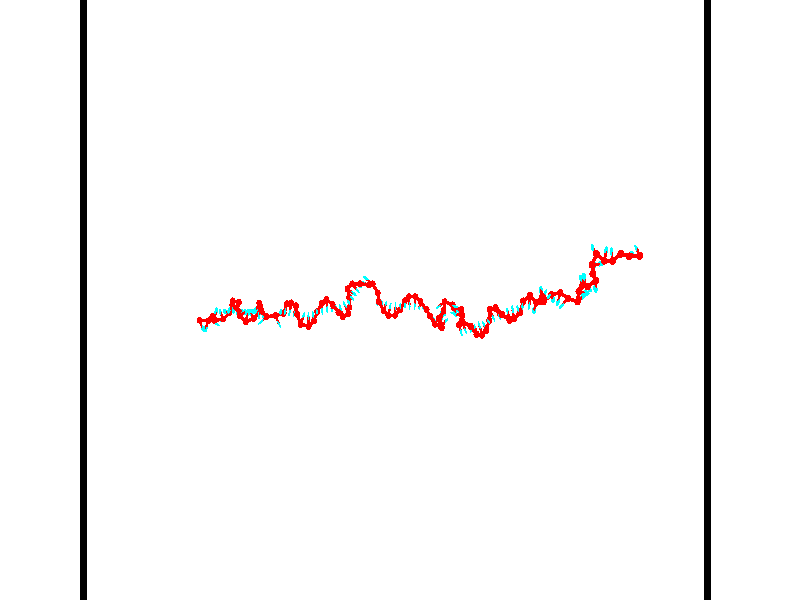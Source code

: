 // switches for output
#declare DRAW_BASES = 1; // possible values are 0, 1; only relevant for DNA ribbons
#declare DRAW_BASES_TYPE = 3; // possible values are 1, 2, 3; only relevant for DNA ribbons
#declare DRAW_FOG = 0; // set to 1 to enable fog

#include "colors.inc"

#include "transforms.inc"
background { rgb <1, 1, 1>}

#default {
   normal{
       ripples 0.25
       frequency 0.20
       turbulence 0.2
       lambda 5
   }
	finish {
		phong 0.1
		phong_size 40.
	}
}

// original window dimensions: 1024x640


// camera settings

camera {
	sky <-0, 1, 0>
	up <-0, 1, 0>
	right 1.6 * <0.99995, 0, 0.00999983>
	location <54.4867, 55, 106.329>
	look_at <55, 55, 55.0001>
	direction <0.513302, 0, -51.3289>
	angle 67.0682
}


# declare cpy_camera_pos = <54.4867, 55, 106.329>;
# if (DRAW_FOG = 1)
fog {
	fog_type 2
	up vnormalize(cpy_camera_pos)
	color rgbt<1,1,1,0.3>
	distance 1e-5
	fog_alt 3e-3
	fog_offset 88
}
# end


// LIGHTS

# declare lum = 6;
global_settings {
	ambient_light rgb lum * <0.05, 0.05, 0.05>
	max_trace_level 15
}# declare cpy_direct_light_amount = 0.25;
light_source
{	1000 * <-0.98995, -1, 1.00995>,
	rgb lum * cpy_direct_light_amount
	parallel
}

light_source
{	1000 * <0.98995, 1, -1.00995>,
	rgb lum * cpy_direct_light_amount
	parallel
}

// strand 0

// nucleotide -1

// particle -1
sphere {
	<36.471455, 53.433983, 50.208344> 0.250000
	pigment { color rgbt <1,0,0,0> }
	no_shadow
}
cylinder {
	<36.650833, 53.080482, 50.261833>,  <36.758461, 52.868382, 50.293926>, 0.100000
	pigment { color rgbt <1,0,0,0> }
	no_shadow
}
cylinder {
	<36.650833, 53.080482, 50.261833>,  <36.471455, 53.433983, 50.208344>, 0.100000
	pigment { color rgbt <1,0,0,0> }
	no_shadow
}

// particle -1
sphere {
	<36.650833, 53.080482, 50.261833> 0.100000
	pigment { color rgbt <1,0,0,0> }
	no_shadow
}
sphere {
	0, 1
	scale<0.080000,0.200000,0.300000>
	matrix <0.512290, 0.131537, -0.848680,
		0.732432, 0.449090, 0.511724,
		0.448444, -0.883751, 0.133722,
		36.785366, 52.815357, 50.301949>
	pigment { color rgbt <0,1,1,0> }
	no_shadow
}
cylinder {
	<37.232258, 53.375805, 50.125618>,  <36.471455, 53.433983, 50.208344>, 0.130000
	pigment { color rgbt <1,0,0,0> }
	no_shadow
}

// nucleotide -1

// particle -1
sphere {
	<37.232258, 53.375805, 50.125618> 0.250000
	pigment { color rgbt <1,0,0,0> }
	no_shadow
}
cylinder {
	<37.069401, 53.021126, 50.037971>,  <36.971687, 52.808319, 49.985382>, 0.100000
	pigment { color rgbt <1,0,0,0> }
	no_shadow
}
cylinder {
	<37.069401, 53.021126, 50.037971>,  <37.232258, 53.375805, 50.125618>, 0.100000
	pigment { color rgbt <1,0,0,0> }
	no_shadow
}

// particle -1
sphere {
	<37.069401, 53.021126, 50.037971> 0.100000
	pigment { color rgbt <1,0,0,0> }
	no_shadow
}
sphere {
	0, 1
	scale<0.080000,0.200000,0.300000>
	matrix <0.334365, 0.078555, -0.939164,
		0.849963, -0.455635, 0.264497,
		-0.407139, -0.886693, -0.219118,
		36.947258, 52.755119, 49.972237>
	pigment { color rgbt <0,1,1,0> }
	no_shadow
}
cylinder {
	<37.610954, 53.503918, 50.812374>,  <37.232258, 53.375805, 50.125618>, 0.130000
	pigment { color rgbt <1,0,0,0> }
	no_shadow
}

// nucleotide -1

// particle -1
sphere {
	<37.610954, 53.503918, 50.812374> 0.250000
	pigment { color rgbt <1,0,0,0> }
	no_shadow
}
cylinder {
	<37.964817, 53.318726, 50.834419>,  <38.177135, 53.207611, 50.847645>, 0.100000
	pigment { color rgbt <1,0,0,0> }
	no_shadow
}
cylinder {
	<37.964817, 53.318726, 50.834419>,  <37.610954, 53.503918, 50.812374>, 0.100000
	pigment { color rgbt <1,0,0,0> }
	no_shadow
}

// particle -1
sphere {
	<37.964817, 53.318726, 50.834419> 0.100000
	pigment { color rgbt <1,0,0,0> }
	no_shadow
}
sphere {
	0, 1
	scale<0.080000,0.200000,0.300000>
	matrix <0.449990, 0.878765, 0.159003,
		-0.122042, -0.115865, 0.985739,
		0.884655, -0.462977, 0.055109,
		38.230213, 53.179832, 50.850952>
	pigment { color rgbt <0,1,1,0> }
	no_shadow
}
cylinder {
	<37.995815, 53.754585, 51.348240>,  <37.610954, 53.503918, 50.812374>, 0.130000
	pigment { color rgbt <1,0,0,0> }
	no_shadow
}

// nucleotide -1

// particle -1
sphere {
	<37.995815, 53.754585, 51.348240> 0.250000
	pigment { color rgbt <1,0,0,0> }
	no_shadow
}
cylinder {
	<38.246700, 53.607601, 51.073555>,  <38.397232, 53.519413, 50.908745>, 0.100000
	pigment { color rgbt <1,0,0,0> }
	no_shadow
}
cylinder {
	<38.246700, 53.607601, 51.073555>,  <37.995815, 53.754585, 51.348240>, 0.100000
	pigment { color rgbt <1,0,0,0> }
	no_shadow
}

// particle -1
sphere {
	<38.246700, 53.607601, 51.073555> 0.100000
	pigment { color rgbt <1,0,0,0> }
	no_shadow
}
sphere {
	0, 1
	scale<0.080000,0.200000,0.300000>
	matrix <0.582849, 0.806292, 0.100903,
		0.516616, -0.463539, 0.719889,
		0.627212, -0.367458, -0.686716,
		38.434864, 53.497364, 50.867538>
	pigment { color rgbt <0,1,1,0> }
	no_shadow
}
cylinder {
	<38.313057, 53.472713, 51.791901>,  <37.995815, 53.754585, 51.348240>, 0.130000
	pigment { color rgbt <1,0,0,0> }
	no_shadow
}

// nucleotide -1

// particle -1
sphere {
	<38.313057, 53.472713, 51.791901> 0.250000
	pigment { color rgbt <1,0,0,0> }
	no_shadow
}
cylinder {
	<38.389366, 53.863873, 51.757679>,  <38.435150, 54.098568, 51.737144>, 0.100000
	pigment { color rgbt <1,0,0,0> }
	no_shadow
}
cylinder {
	<38.389366, 53.863873, 51.757679>,  <38.313057, 53.472713, 51.791901>, 0.100000
	pigment { color rgbt <1,0,0,0> }
	no_shadow
}

// particle -1
sphere {
	<38.389366, 53.863873, 51.757679> 0.100000
	pigment { color rgbt <1,0,0,0> }
	no_shadow
}
sphere {
	0, 1
	scale<0.080000,0.200000,0.300000>
	matrix <0.901727, -0.140129, 0.408965,
		0.387937, -0.155167, -0.908531,
		0.190769, 0.977899, -0.085557,
		38.446598, 54.157242, 51.732010>
	pigment { color rgbt <0,1,1,0> }
	no_shadow
}
cylinder {
	<39.005924, 53.550774, 51.456951>,  <38.313057, 53.472713, 51.791901>, 0.130000
	pigment { color rgbt <1,0,0,0> }
	no_shadow
}

// nucleotide -1

// particle -1
sphere {
	<39.005924, 53.550774, 51.456951> 0.250000
	pigment { color rgbt <1,0,0,0> }
	no_shadow
}
cylinder {
	<38.923817, 53.862923, 51.693214>,  <38.874554, 54.050213, 51.834972>, 0.100000
	pigment { color rgbt <1,0,0,0> }
	no_shadow
}
cylinder {
	<38.923817, 53.862923, 51.693214>,  <39.005924, 53.550774, 51.456951>, 0.100000
	pigment { color rgbt <1,0,0,0> }
	no_shadow
}

// particle -1
sphere {
	<38.923817, 53.862923, 51.693214> 0.100000
	pigment { color rgbt <1,0,0,0> }
	no_shadow
}
sphere {
	0, 1
	scale<0.080000,0.200000,0.300000>
	matrix <0.970750, 0.085544, 0.224336,
		0.124538, 0.619435, -0.775107,
		-0.205267, 0.780374, 0.590663,
		38.862236, 54.097034, 51.870415>
	pigment { color rgbt <0,1,1,0> }
	no_shadow
}
cylinder {
	<39.531471, 54.014713, 51.251194>,  <39.005924, 53.550774, 51.456951>, 0.130000
	pigment { color rgbt <1,0,0,0> }
	no_shadow
}

// nucleotide -1

// particle -1
sphere {
	<39.531471, 54.014713, 51.251194> 0.250000
	pigment { color rgbt <1,0,0,0> }
	no_shadow
}
cylinder {
	<39.397507, 54.077553, 51.622818>,  <39.317127, 54.115257, 51.845791>, 0.100000
	pigment { color rgbt <1,0,0,0> }
	no_shadow
}
cylinder {
	<39.397507, 54.077553, 51.622818>,  <39.531471, 54.014713, 51.251194>, 0.100000
	pigment { color rgbt <1,0,0,0> }
	no_shadow
}

// particle -1
sphere {
	<39.397507, 54.077553, 51.622818> 0.100000
	pigment { color rgbt <1,0,0,0> }
	no_shadow
}
sphere {
	0, 1
	scale<0.080000,0.200000,0.300000>
	matrix <0.941405, 0.097505, 0.322876,
		-0.039864, 0.982757, -0.180552,
		-0.334914, 0.157101, 0.929060,
		39.297031, 54.124683, 51.901535>
	pigment { color rgbt <0,1,1,0> }
	no_shadow
}
cylinder {
	<39.816898, 54.621101, 51.483379>,  <39.531471, 54.014713, 51.251194>, 0.130000
	pigment { color rgbt <1,0,0,0> }
	no_shadow
}

// nucleotide -1

// particle -1
sphere {
	<39.816898, 54.621101, 51.483379> 0.250000
	pigment { color rgbt <1,0,0,0> }
	no_shadow
}
cylinder {
	<39.743755, 54.392879, 51.803635>,  <39.699867, 54.255947, 51.995789>, 0.100000
	pigment { color rgbt <1,0,0,0> }
	no_shadow
}
cylinder {
	<39.743755, 54.392879, 51.803635>,  <39.816898, 54.621101, 51.483379>, 0.100000
	pigment { color rgbt <1,0,0,0> }
	no_shadow
}

// particle -1
sphere {
	<39.743755, 54.392879, 51.803635> 0.100000
	pigment { color rgbt <1,0,0,0> }
	no_shadow
}
sphere {
	0, 1
	scale<0.080000,0.200000,0.300000>
	matrix <0.970433, 0.025753, 0.239994,
		-0.157549, 0.820853, 0.548980,
		-0.182862, -0.570559, 0.800640,
		39.688896, 54.221710, 52.043827>
	pigment { color rgbt <0,1,1,0> }
	no_shadow
}
cylinder {
	<40.053795, 54.939434, 52.153942>,  <39.816898, 54.621101, 51.483379>, 0.130000
	pigment { color rgbt <1,0,0,0> }
	no_shadow
}

// nucleotide -1

// particle -1
sphere {
	<40.053795, 54.939434, 52.153942> 0.250000
	pigment { color rgbt <1,0,0,0> }
	no_shadow
}
cylinder {
	<40.078617, 54.540695, 52.134186>,  <40.093510, 54.301453, 52.122334>, 0.100000
	pigment { color rgbt <1,0,0,0> }
	no_shadow
}
cylinder {
	<40.078617, 54.540695, 52.134186>,  <40.053795, 54.939434, 52.153942>, 0.100000
	pigment { color rgbt <1,0,0,0> }
	no_shadow
}

// particle -1
sphere {
	<40.078617, 54.540695, 52.134186> 0.100000
	pigment { color rgbt <1,0,0,0> }
	no_shadow
}
sphere {
	0, 1
	scale<0.080000,0.200000,0.300000>
	matrix <0.966942, 0.047787, 0.250479,
		-0.247330, -0.063298, 0.966861,
		0.062058, -0.996850, -0.049387,
		40.097233, 54.241642, 52.119370>
	pigment { color rgbt <0,1,1,0> }
	no_shadow
}
cylinder {
	<40.668236, 54.830616, 52.362991>,  <40.053795, 54.939434, 52.153942>, 0.130000
	pigment { color rgbt <1,0,0,0> }
	no_shadow
}

// nucleotide -1

// particle -1
sphere {
	<40.668236, 54.830616, 52.362991> 0.250000
	pigment { color rgbt <1,0,0,0> }
	no_shadow
}
cylinder {
	<40.580006, 54.450768, 52.273937>,  <40.527069, 54.222858, 52.220505>, 0.100000
	pigment { color rgbt <1,0,0,0> }
	no_shadow
}
cylinder {
	<40.580006, 54.450768, 52.273937>,  <40.668236, 54.830616, 52.362991>, 0.100000
	pigment { color rgbt <1,0,0,0> }
	no_shadow
}

// particle -1
sphere {
	<40.580006, 54.450768, 52.273937> 0.100000
	pigment { color rgbt <1,0,0,0> }
	no_shadow
}
sphere {
	0, 1
	scale<0.080000,0.200000,0.300000>
	matrix <0.925776, -0.275693, 0.258712,
		-0.307058, -0.149046, 0.939947,
		-0.220577, -0.949620, -0.222637,
		40.513832, 54.165882, 52.207146>
	pigment { color rgbt <0,1,1,0> }
	no_shadow
}
cylinder {
	<40.606449, 54.430740, 52.989941>,  <40.668236, 54.830616, 52.362991>, 0.130000
	pigment { color rgbt <1,0,0,0> }
	no_shadow
}

// nucleotide -1

// particle -1
sphere {
	<40.606449, 54.430740, 52.989941> 0.250000
	pigment { color rgbt <1,0,0,0> }
	no_shadow
}
cylinder {
	<40.787209, 54.264542, 52.674179>,  <40.895664, 54.164822, 52.484722>, 0.100000
	pigment { color rgbt <1,0,0,0> }
	no_shadow
}
cylinder {
	<40.787209, 54.264542, 52.674179>,  <40.606449, 54.430740, 52.989941>, 0.100000
	pigment { color rgbt <1,0,0,0> }
	no_shadow
}

// particle -1
sphere {
	<40.787209, 54.264542, 52.674179> 0.100000
	pigment { color rgbt <1,0,0,0> }
	no_shadow
}
sphere {
	0, 1
	scale<0.080000,0.200000,0.300000>
	matrix <0.864322, -0.015056, 0.502713,
		-0.220759, -0.909472, 0.352316,
		0.451899, -0.415493, -0.789400,
		40.922779, 54.139893, 52.437359>
	pigment { color rgbt <0,1,1,0> }
	no_shadow
}
cylinder {
	<40.979275, 53.861904, 53.345818>,  <40.606449, 54.430740, 52.989941>, 0.130000
	pigment { color rgbt <1,0,0,0> }
	no_shadow
}

// nucleotide -1

// particle -1
sphere {
	<40.979275, 53.861904, 53.345818> 0.250000
	pigment { color rgbt <1,0,0,0> }
	no_shadow
}
cylinder {
	<41.154408, 54.004364, 53.015617>,  <41.259487, 54.089840, 52.817497>, 0.100000
	pigment { color rgbt <1,0,0,0> }
	no_shadow
}
cylinder {
	<41.154408, 54.004364, 53.015617>,  <40.979275, 53.861904, 53.345818>, 0.100000
	pigment { color rgbt <1,0,0,0> }
	no_shadow
}

// particle -1
sphere {
	<41.154408, 54.004364, 53.015617> 0.100000
	pigment { color rgbt <1,0,0,0> }
	no_shadow
}
sphere {
	0, 1
	scale<0.080000,0.200000,0.300000>
	matrix <0.850842, 0.132506, 0.508439,
		0.290465, -0.924986, -0.245013,
		0.437834, 0.356151, -0.825505,
		41.285759, 54.111210, 52.767967>
	pigment { color rgbt <0,1,1,0> }
	no_shadow
}
cylinder {
	<41.497513, 53.416855, 53.236450>,  <40.979275, 53.861904, 53.345818>, 0.130000
	pigment { color rgbt <1,0,0,0> }
	no_shadow
}

// nucleotide -1

// particle -1
sphere {
	<41.497513, 53.416855, 53.236450> 0.250000
	pigment { color rgbt <1,0,0,0> }
	no_shadow
}
cylinder {
	<41.543900, 53.790989, 53.102760>,  <41.571732, 54.015469, 53.022545>, 0.100000
	pigment { color rgbt <1,0,0,0> }
	no_shadow
}
cylinder {
	<41.543900, 53.790989, 53.102760>,  <41.497513, 53.416855, 53.236450>, 0.100000
	pigment { color rgbt <1,0,0,0> }
	no_shadow
}

// particle -1
sphere {
	<41.543900, 53.790989, 53.102760> 0.100000
	pigment { color rgbt <1,0,0,0> }
	no_shadow
}
sphere {
	0, 1
	scale<0.080000,0.200000,0.300000>
	matrix <0.791207, 0.116434, 0.600362,
		0.600453, -0.334062, -0.726539,
		0.115965, 0.935332, -0.334226,
		41.578690, 54.071587, 53.002491>
	pigment { color rgbt <0,1,1,0> }
	no_shadow
}
cylinder {
	<42.091988, 53.621040, 52.822151>,  <41.497513, 53.416855, 53.236450>, 0.130000
	pigment { color rgbt <1,0,0,0> }
	no_shadow
}

// nucleotide -1

// particle -1
sphere {
	<42.091988, 53.621040, 52.822151> 0.250000
	pigment { color rgbt <1,0,0,0> }
	no_shadow
}
cylinder {
	<41.954597, 53.901695, 53.071865>,  <41.872162, 54.070087, 53.221691>, 0.100000
	pigment { color rgbt <1,0,0,0> }
	no_shadow
}
cylinder {
	<41.954597, 53.901695, 53.071865>,  <42.091988, 53.621040, 52.822151>, 0.100000
	pigment { color rgbt <1,0,0,0> }
	no_shadow
}

// particle -1
sphere {
	<41.954597, 53.901695, 53.071865> 0.100000
	pigment { color rgbt <1,0,0,0> }
	no_shadow
}
sphere {
	0, 1
	scale<0.080000,0.200000,0.300000>
	matrix <0.838920, -0.069590, 0.539787,
		0.422179, 0.709128, -0.564715,
		-0.343480, 0.701637, 0.624281,
		41.851555, 54.112186, 53.259148>
	pigment { color rgbt <0,1,1,0> }
	no_shadow
}
cylinder {
	<42.666046, 54.118286, 52.979195>,  <42.091988, 53.621040, 52.822151>, 0.130000
	pigment { color rgbt <1,0,0,0> }
	no_shadow
}

// nucleotide -1

// particle -1
sphere {
	<42.666046, 54.118286, 52.979195> 0.250000
	pigment { color rgbt <1,0,0,0> }
	no_shadow
}
cylinder {
	<42.403214, 54.151855, 53.278847>,  <42.245514, 54.171997, 53.458637>, 0.100000
	pigment { color rgbt <1,0,0,0> }
	no_shadow
}
cylinder {
	<42.403214, 54.151855, 53.278847>,  <42.666046, 54.118286, 52.979195>, 0.100000
	pigment { color rgbt <1,0,0,0> }
	no_shadow
}

// particle -1
sphere {
	<42.403214, 54.151855, 53.278847> 0.100000
	pigment { color rgbt <1,0,0,0> }
	no_shadow
}
sphere {
	0, 1
	scale<0.080000,0.200000,0.300000>
	matrix <0.751455, 0.151537, 0.642146,
		-0.059627, 0.984882, -0.162640,
		-0.657084, 0.083927, 0.749131,
		42.206089, 54.177032, 53.503586>
	pigment { color rgbt <0,1,1,0> }
	no_shadow
}
cylinder {
	<42.705860, 54.787209, 53.442398>,  <42.666046, 54.118286, 52.979195>, 0.130000
	pigment { color rgbt <1,0,0,0> }
	no_shadow
}

// nucleotide -1

// particle -1
sphere {
	<42.705860, 54.787209, 53.442398> 0.250000
	pigment { color rgbt <1,0,0,0> }
	no_shadow
}
cylinder {
	<42.576447, 54.472408, 53.652527>,  <42.498798, 54.283527, 53.778603>, 0.100000
	pigment { color rgbt <1,0,0,0> }
	no_shadow
}
cylinder {
	<42.576447, 54.472408, 53.652527>,  <42.705860, 54.787209, 53.442398>, 0.100000
	pigment { color rgbt <1,0,0,0> }
	no_shadow
}

// particle -1
sphere {
	<42.576447, 54.472408, 53.652527> 0.100000
	pigment { color rgbt <1,0,0,0> }
	no_shadow
}
sphere {
	0, 1
	scale<0.080000,0.200000,0.300000>
	matrix <0.799814, 0.069196, 0.596247,
		-0.505595, 0.613062, 0.607065,
		-0.323530, -0.786999, 0.525320,
		42.479389, 54.236309, 53.810123>
	pigment { color rgbt <0,1,1,0> }
	no_shadow
}
cylinder {
	<42.913197, 54.598240, 54.093636>,  <42.705860, 54.787209, 53.442398>, 0.130000
	pigment { color rgbt <1,0,0,0> }
	no_shadow
}

// nucleotide -1

// particle -1
sphere {
	<42.913197, 54.598240, 54.093636> 0.250000
	pigment { color rgbt <1,0,0,0> }
	no_shadow
}
cylinder {
	<42.869022, 54.200687, 54.093544>,  <42.842518, 53.962154, 54.093491>, 0.100000
	pigment { color rgbt <1,0,0,0> }
	no_shadow
}
cylinder {
	<42.869022, 54.200687, 54.093544>,  <42.913197, 54.598240, 54.093636>, 0.100000
	pigment { color rgbt <1,0,0,0> }
	no_shadow
}

// particle -1
sphere {
	<42.869022, 54.200687, 54.093544> 0.100000
	pigment { color rgbt <1,0,0,0> }
	no_shadow
}
sphere {
	0, 1
	scale<0.080000,0.200000,0.300000>
	matrix <0.949669, -0.105586, 0.294924,
		-0.293144, 0.032352, 0.955521,
		-0.110432, -0.993884, -0.000228,
		42.835892, 53.902523, 54.093475>
	pigment { color rgbt <0,1,1,0> }
	no_shadow
}
cylinder {
	<43.111454, 54.335274, 54.713688>,  <42.913197, 54.598240, 54.093636>, 0.130000
	pigment { color rgbt <1,0,0,0> }
	no_shadow
}

// nucleotide -1

// particle -1
sphere {
	<43.111454, 54.335274, 54.713688> 0.250000
	pigment { color rgbt <1,0,0,0> }
	no_shadow
}
cylinder {
	<43.195950, 54.063797, 54.432335>,  <43.246647, 53.900909, 54.263523>, 0.100000
	pigment { color rgbt <1,0,0,0> }
	no_shadow
}
cylinder {
	<43.195950, 54.063797, 54.432335>,  <43.111454, 54.335274, 54.713688>, 0.100000
	pigment { color rgbt <1,0,0,0> }
	no_shadow
}

// particle -1
sphere {
	<43.195950, 54.063797, 54.432335> 0.100000
	pigment { color rgbt <1,0,0,0> }
	no_shadow
}
sphere {
	0, 1
	scale<0.080000,0.200000,0.300000>
	matrix <0.887417, -0.168479, 0.429075,
		-0.409717, -0.714834, 0.566696,
		0.211241, -0.678695, -0.703385,
		43.259323, 53.860188, 54.221321>
	pigment { color rgbt <0,1,1,0> }
	no_shadow
}
cylinder {
	<43.624413, 53.810249, 54.728836>,  <43.111454, 54.335274, 54.713688>, 0.130000
	pigment { color rgbt <1,0,0,0> }
	no_shadow
}

// nucleotide -1

// particle -1
sphere {
	<43.624413, 53.810249, 54.728836> 0.250000
	pigment { color rgbt <1,0,0,0> }
	no_shadow
}
cylinder {
	<43.408138, 53.608757, 54.998329>,  <43.278374, 53.487862, 55.160027>, 0.100000
	pigment { color rgbt <1,0,0,0> }
	no_shadow
}
cylinder {
	<43.408138, 53.608757, 54.998329>,  <43.624413, 53.810249, 54.728836>, 0.100000
	pigment { color rgbt <1,0,0,0> }
	no_shadow
}

// particle -1
sphere {
	<43.408138, 53.608757, 54.998329> 0.100000
	pigment { color rgbt <1,0,0,0> }
	no_shadow
}
sphere {
	0, 1
	scale<0.080000,0.200000,0.300000>
	matrix <-0.658841, 0.751550, 0.033174,
		-0.523057, -0.425948, -0.738227,
		-0.540685, -0.503727, 0.673736,
		43.245934, 53.457638, 55.200451>
	pigment { color rgbt <0,1,1,0> }
	no_shadow
}
cylinder {
	<44.264584, 53.884357, 54.300930>,  <43.624413, 53.810249, 54.728836>, 0.130000
	pigment { color rgbt <1,0,0,0> }
	no_shadow
}

// nucleotide -1

// particle -1
sphere {
	<44.264584, 53.884357, 54.300930> 0.250000
	pigment { color rgbt <1,0,0,0> }
	no_shadow
}
cylinder {
	<44.450050, 53.533585, 54.250332>,  <44.561333, 53.323120, 54.219971>, 0.100000
	pigment { color rgbt <1,0,0,0> }
	no_shadow
}
cylinder {
	<44.450050, 53.533585, 54.250332>,  <44.264584, 53.884357, 54.300930>, 0.100000
	pigment { color rgbt <1,0,0,0> }
	no_shadow
}

// particle -1
sphere {
	<44.450050, 53.533585, 54.250332> 0.100000
	pigment { color rgbt <1,0,0,0> }
	no_shadow
}
sphere {
	0, 1
	scale<0.080000,0.200000,0.300000>
	matrix <-0.885945, -0.460592, -0.054377,
		-0.010579, 0.137283, -0.990475,
		0.463670, -0.876931, -0.126497,
		44.589149, 53.270504, 54.212383>
	pigment { color rgbt <0,1,1,0> }
	no_shadow
}
cylinder {
	<44.986820, 54.040653, 54.237949>,  <44.264584, 53.884357, 54.300930>, 0.130000
	pigment { color rgbt <1,0,0,0> }
	no_shadow
}

// nucleotide -1

// particle -1
sphere {
	<44.986820, 54.040653, 54.237949> 0.250000
	pigment { color rgbt <1,0,0,0> }
	no_shadow
}
cylinder {
	<44.920483, 54.111900, 54.625923>,  <44.880680, 54.154648, 54.858707>, 0.100000
	pigment { color rgbt <1,0,0,0> }
	no_shadow
}
cylinder {
	<44.920483, 54.111900, 54.625923>,  <44.986820, 54.040653, 54.237949>, 0.100000
	pigment { color rgbt <1,0,0,0> }
	no_shadow
}

// particle -1
sphere {
	<44.920483, 54.111900, 54.625923> 0.100000
	pigment { color rgbt <1,0,0,0> }
	no_shadow
}
sphere {
	0, 1
	scale<0.080000,0.200000,0.300000>
	matrix <0.948359, -0.240873, 0.206388,
		0.270393, 0.954072, -0.128976,
		-0.165842, 0.178122, 0.969933,
		44.870731, 54.165337, 54.916904>
	pigment { color rgbt <0,1,1,0> }
	no_shadow
}
cylinder {
	<45.314678, 54.720043, 54.538609>,  <44.986820, 54.040653, 54.237949>, 0.130000
	pigment { color rgbt <1,0,0,0> }
	no_shadow
}

// nucleotide -1

// particle -1
sphere {
	<45.314678, 54.720043, 54.538609> 0.250000
	pigment { color rgbt <1,0,0,0> }
	no_shadow
}
cylinder {
	<45.274483, 54.415787, 54.795147>,  <45.250366, 54.233234, 54.949070>, 0.100000
	pigment { color rgbt <1,0,0,0> }
	no_shadow
}
cylinder {
	<45.274483, 54.415787, 54.795147>,  <45.314678, 54.720043, 54.538609>, 0.100000
	pigment { color rgbt <1,0,0,0> }
	no_shadow
}

// particle -1
sphere {
	<45.274483, 54.415787, 54.795147> 0.100000
	pigment { color rgbt <1,0,0,0> }
	no_shadow
}
sphere {
	0, 1
	scale<0.080000,0.200000,0.300000>
	matrix <0.986246, -0.161177, -0.036626,
		0.131230, 0.628849, 0.766373,
		-0.100489, -0.760639, 0.641351,
		45.244335, 54.187595, 54.987553>
	pigment { color rgbt <0,1,1,0> }
	no_shadow
}
cylinder {
	<45.798973, 54.787140, 55.132114>,  <45.314678, 54.720043, 54.538609>, 0.130000
	pigment { color rgbt <1,0,0,0> }
	no_shadow
}

// nucleotide -1

// particle -1
sphere {
	<45.798973, 54.787140, 55.132114> 0.250000
	pigment { color rgbt <1,0,0,0> }
	no_shadow
}
cylinder {
	<45.701416, 54.406609, 55.056755>,  <45.642883, 54.178291, 55.011539>, 0.100000
	pigment { color rgbt <1,0,0,0> }
	no_shadow
}
cylinder {
	<45.701416, 54.406609, 55.056755>,  <45.798973, 54.787140, 55.132114>, 0.100000
	pigment { color rgbt <1,0,0,0> }
	no_shadow
}

// particle -1
sphere {
	<45.701416, 54.406609, 55.056755> 0.100000
	pigment { color rgbt <1,0,0,0> }
	no_shadow
}
sphere {
	0, 1
	scale<0.080000,0.200000,0.300000>
	matrix <0.964899, -0.218525, -0.145661,
		0.097401, -0.217311, 0.971231,
		-0.243892, -0.951327, -0.188398,
		45.628250, 54.121212, 55.000237>
	pigment { color rgbt <0,1,1,0> }
	no_shadow
}
cylinder {
	<46.252346, 54.586594, 55.534809>,  <45.798973, 54.787140, 55.132114>, 0.130000
	pigment { color rgbt <1,0,0,0> }
	no_shadow
}

// nucleotide -1

// particle -1
sphere {
	<46.252346, 54.586594, 55.534809> 0.250000
	pigment { color rgbt <1,0,0,0> }
	no_shadow
}
cylinder {
	<46.134243, 54.295406, 55.287300>,  <46.063381, 54.120693, 55.138794>, 0.100000
	pigment { color rgbt <1,0,0,0> }
	no_shadow
}
cylinder {
	<46.134243, 54.295406, 55.287300>,  <46.252346, 54.586594, 55.534809>, 0.100000
	pigment { color rgbt <1,0,0,0> }
	no_shadow
}

// particle -1
sphere {
	<46.134243, 54.295406, 55.287300> 0.100000
	pigment { color rgbt <1,0,0,0> }
	no_shadow
}
sphere {
	0, 1
	scale<0.080000,0.200000,0.300000>
	matrix <0.953107, -0.269432, -0.137813,
		-0.066394, -0.630450, 0.773385,
		-0.295259, -0.727969, -0.618776,
		46.045666, 54.077015, 55.101665>
	pigment { color rgbt <0,1,1,0> }
	no_shadow
}
cylinder {
	<46.418213, 53.994595, 55.866661>,  <46.252346, 54.586594, 55.534809>, 0.130000
	pigment { color rgbt <1,0,0,0> }
	no_shadow
}

// nucleotide -1

// particle -1
sphere {
	<46.418213, 53.994595, 55.866661> 0.250000
	pigment { color rgbt <1,0,0,0> }
	no_shadow
}
cylinder {
	<46.425259, 53.996559, 55.466728>,  <46.429485, 53.997738, 55.226768>, 0.100000
	pigment { color rgbt <1,0,0,0> }
	no_shadow
}
cylinder {
	<46.425259, 53.996559, 55.466728>,  <46.418213, 53.994595, 55.866661>, 0.100000
	pigment { color rgbt <1,0,0,0> }
	no_shadow
}

// particle -1
sphere {
	<46.425259, 53.996559, 55.466728> 0.100000
	pigment { color rgbt <1,0,0,0> }
	no_shadow
}
sphere {
	0, 1
	scale<0.080000,0.200000,0.300000>
	matrix <0.985151, -0.170896, 0.016514,
		-0.170786, -0.985277, -0.007853,
		0.017612, 0.004916, -0.999833,
		46.430542, 53.998035, 55.166779>
	pigment { color rgbt <0,1,1,0> }
	no_shadow
}
cylinder {
	<46.676090, 53.299057, 55.597874>,  <46.418213, 53.994595, 55.866661>, 0.130000
	pigment { color rgbt <1,0,0,0> }
	no_shadow
}

// nucleotide -1

// particle -1
sphere {
	<46.676090, 53.299057, 55.597874> 0.250000
	pigment { color rgbt <1,0,0,0> }
	no_shadow
}
cylinder {
	<46.763969, 53.623951, 55.381721>,  <46.816696, 53.818886, 55.252029>, 0.100000
	pigment { color rgbt <1,0,0,0> }
	no_shadow
}
cylinder {
	<46.763969, 53.623951, 55.381721>,  <46.676090, 53.299057, 55.597874>, 0.100000
	pigment { color rgbt <1,0,0,0> }
	no_shadow
}

// particle -1
sphere {
	<46.763969, 53.623951, 55.381721> 0.100000
	pigment { color rgbt <1,0,0,0> }
	no_shadow
}
sphere {
	0, 1
	scale<0.080000,0.200000,0.300000>
	matrix <0.975327, -0.170528, 0.140206,
		0.021729, -0.557852, -0.829656,
		0.219694, 0.812232, -0.540383,
		46.829876, 53.867622, 55.219608>
	pigment { color rgbt <0,1,1,0> }
	no_shadow
}
cylinder {
	<47.262127, 53.140984, 55.148682>,  <46.676090, 53.299057, 55.597874>, 0.130000
	pigment { color rgbt <1,0,0,0> }
	no_shadow
}

// nucleotide -1

// particle -1
sphere {
	<47.262127, 53.140984, 55.148682> 0.250000
	pigment { color rgbt <1,0,0,0> }
	no_shadow
}
cylinder {
	<47.255432, 53.540924, 55.146851>,  <47.251415, 53.780888, 55.145752>, 0.100000
	pigment { color rgbt <1,0,0,0> }
	no_shadow
}
cylinder {
	<47.255432, 53.540924, 55.146851>,  <47.262127, 53.140984, 55.148682>, 0.100000
	pigment { color rgbt <1,0,0,0> }
	no_shadow
}

// particle -1
sphere {
	<47.255432, 53.540924, 55.146851> 0.100000
	pigment { color rgbt <1,0,0,0> }
	no_shadow
}
sphere {
	0, 1
	scale<0.080000,0.200000,0.300000>
	matrix <0.999552, 0.016847, 0.024738,
		0.024811, -0.004158, -0.999683,
		-0.016739, 0.999849, -0.004574,
		47.250412, 53.840878, 55.145477>
	pigment { color rgbt <0,1,1,0> }
	no_shadow
}
cylinder {
	<47.638790, 53.505547, 54.581802>,  <47.262127, 53.140984, 55.148682>, 0.130000
	pigment { color rgbt <1,0,0,0> }
	no_shadow
}

// nucleotide -1

// particle -1
sphere {
	<47.638790, 53.505547, 54.581802> 0.250000
	pigment { color rgbt <1,0,0,0> }
	no_shadow
}
cylinder {
	<47.632458, 53.769379, 54.882389>,  <47.628658, 53.927677, 55.062740>, 0.100000
	pigment { color rgbt <1,0,0,0> }
	no_shadow
}
cylinder {
	<47.632458, 53.769379, 54.882389>,  <47.638790, 53.505547, 54.581802>, 0.100000
	pigment { color rgbt <1,0,0,0> }
	no_shadow
}

// particle -1
sphere {
	<47.632458, 53.769379, 54.882389> 0.100000
	pigment { color rgbt <1,0,0,0> }
	no_shadow
}
sphere {
	0, 1
	scale<0.080000,0.200000,0.300000>
	matrix <0.988034, 0.125637, -0.089466,
		-0.153422, 0.741059, -0.653676,
		-0.015827, 0.659580, 0.751467,
		47.627708, 53.967255, 55.107830>
	pigment { color rgbt <0,1,1,0> }
	no_shadow
}
cylinder {
	<47.901440, 54.162041, 54.473919>,  <47.638790, 53.505547, 54.581802>, 0.130000
	pigment { color rgbt <1,0,0,0> }
	no_shadow
}

// nucleotide -1

// particle -1
sphere {
	<47.901440, 54.162041, 54.473919> 0.250000
	pigment { color rgbt <1,0,0,0> }
	no_shadow
}
cylinder {
	<47.940521, 54.171734, 54.871887>,  <47.963970, 54.177551, 55.110668>, 0.100000
	pigment { color rgbt <1,0,0,0> }
	no_shadow
}
cylinder {
	<47.940521, 54.171734, 54.871887>,  <47.901440, 54.162041, 54.473919>, 0.100000
	pigment { color rgbt <1,0,0,0> }
	no_shadow
}

// particle -1
sphere {
	<47.940521, 54.171734, 54.871887> 0.100000
	pigment { color rgbt <1,0,0,0> }
	no_shadow
}
sphere {
	0, 1
	scale<0.080000,0.200000,0.300000>
	matrix <0.976845, 0.188863, -0.100526,
		-0.190340, 0.981704, -0.005224,
		0.097700, 0.024237, 0.994921,
		47.969830, 54.179005, 55.170364>
	pigment { color rgbt <0,1,1,0> }
	no_shadow
}
cylinder {
	<48.318645, 54.748478, 54.698242>,  <47.901440, 54.162041, 54.473919>, 0.130000
	pigment { color rgbt <1,0,0,0> }
	no_shadow
}

// nucleotide -1

// particle -1
sphere {
	<48.318645, 54.748478, 54.698242> 0.250000
	pigment { color rgbt <1,0,0,0> }
	no_shadow
}
cylinder {
	<48.368717, 54.444908, 54.953857>,  <48.398762, 54.262768, 55.107227>, 0.100000
	pigment { color rgbt <1,0,0,0> }
	no_shadow
}
cylinder {
	<48.368717, 54.444908, 54.953857>,  <48.318645, 54.748478, 54.698242>, 0.100000
	pigment { color rgbt <1,0,0,0> }
	no_shadow
}

// particle -1
sphere {
	<48.368717, 54.444908, 54.953857> 0.100000
	pigment { color rgbt <1,0,0,0> }
	no_shadow
}
sphere {
	0, 1
	scale<0.080000,0.200000,0.300000>
	matrix <0.990956, 0.064274, -0.117788,
		0.048318, 0.648001, 0.760105,
		0.125182, -0.758922, 0.639035,
		48.406273, 54.217232, 55.145569>
	pigment { color rgbt <0,1,1,0> }
	no_shadow
}
cylinder {
	<48.777203, 55.033909, 55.250481>,  <48.318645, 54.748478, 54.698242>, 0.130000
	pigment { color rgbt <1,0,0,0> }
	no_shadow
}

// nucleotide -1

// particle -1
sphere {
	<48.777203, 55.033909, 55.250481> 0.250000
	pigment { color rgbt <1,0,0,0> }
	no_shadow
}
cylinder {
	<48.792290, 54.645664, 55.155403>,  <48.801342, 54.412720, 55.098358>, 0.100000
	pigment { color rgbt <1,0,0,0> }
	no_shadow
}
cylinder {
	<48.792290, 54.645664, 55.155403>,  <48.777203, 55.033909, 55.250481>, 0.100000
	pigment { color rgbt <1,0,0,0> }
	no_shadow
}

// particle -1
sphere {
	<48.792290, 54.645664, 55.155403> 0.100000
	pigment { color rgbt <1,0,0,0> }
	no_shadow
}
sphere {
	0, 1
	scale<0.080000,0.200000,0.300000>
	matrix <0.938761, 0.115941, -0.324477,
		0.342498, -0.210898, 0.915542,
		0.037717, -0.970608, -0.237692,
		48.803604, 54.354481, 55.084095>
	pigment { color rgbt <0,1,1,0> }
	no_shadow
}
cylinder {
	<49.333321, 54.687145, 55.616734>,  <48.777203, 55.033909, 55.250481>, 0.130000
	pigment { color rgbt <1,0,0,0> }
	no_shadow
}

// nucleotide -1

// particle -1
sphere {
	<49.333321, 54.687145, 55.616734> 0.250000
	pigment { color rgbt <1,0,0,0> }
	no_shadow
}
cylinder {
	<49.257664, 54.492424, 55.275620>,  <49.212269, 54.375591, 55.070950>, 0.100000
	pigment { color rgbt <1,0,0,0> }
	no_shadow
}
cylinder {
	<49.257664, 54.492424, 55.275620>,  <49.333321, 54.687145, 55.616734>, 0.100000
	pigment { color rgbt <1,0,0,0> }
	no_shadow
}

// particle -1
sphere {
	<49.257664, 54.492424, 55.275620> 0.100000
	pigment { color rgbt <1,0,0,0> }
	no_shadow
}
sphere {
	0, 1
	scale<0.080000,0.200000,0.300000>
	matrix <0.898236, 0.265107, -0.350559,
		0.396733, -0.832311, 0.387120,
		-0.189146, -0.486803, -0.852788,
		49.200920, 54.346382, 55.019783>
	pigment { color rgbt <0,1,1,0> }
	no_shadow
}
cylinder {
	<49.805450, 54.128963, 55.434864>,  <49.333321, 54.687145, 55.616734>, 0.130000
	pigment { color rgbt <1,0,0,0> }
	no_shadow
}

// nucleotide -1

// particle -1
sphere {
	<49.805450, 54.128963, 55.434864> 0.250000
	pigment { color rgbt <1,0,0,0> }
	no_shadow
}
cylinder {
	<49.659130, 54.294479, 55.101402>,  <49.571339, 54.393787, 54.901325>, 0.100000
	pigment { color rgbt <1,0,0,0> }
	no_shadow
}
cylinder {
	<49.659130, 54.294479, 55.101402>,  <49.805450, 54.128963, 55.434864>, 0.100000
	pigment { color rgbt <1,0,0,0> }
	no_shadow
}

// particle -1
sphere {
	<49.659130, 54.294479, 55.101402> 0.100000
	pigment { color rgbt <1,0,0,0> }
	no_shadow
}
sphere {
	0, 1
	scale<0.080000,0.200000,0.300000>
	matrix <0.930585, 0.148857, -0.334445,
		-0.014294, -0.898122, -0.439514,
		-0.365797, 0.413785, -0.833651,
		49.549393, 54.418613, 54.851307>
	pigment { color rgbt <0,1,1,0> }
	no_shadow
}
cylinder {
	<50.118988, 53.801964, 54.818989>,  <49.805450, 54.128963, 55.434864>, 0.130000
	pigment { color rgbt <1,0,0,0> }
	no_shadow
}

// nucleotide -1

// particle -1
sphere {
	<50.118988, 53.801964, 54.818989> 0.250000
	pigment { color rgbt <1,0,0,0> }
	no_shadow
}
cylinder {
	<49.992706, 54.169781, 54.725380>,  <49.916939, 54.390472, 54.669212>, 0.100000
	pigment { color rgbt <1,0,0,0> }
	no_shadow
}
cylinder {
	<49.992706, 54.169781, 54.725380>,  <50.118988, 53.801964, 54.818989>, 0.100000
	pigment { color rgbt <1,0,0,0> }
	no_shadow
}

// particle -1
sphere {
	<49.992706, 54.169781, 54.725380> 0.100000
	pigment { color rgbt <1,0,0,0> }
	no_shadow
}
sphere {
	0, 1
	scale<0.080000,0.200000,0.300000>
	matrix <0.933705, 0.257166, -0.249119,
		-0.168892, -0.297160, -0.939772,
		-0.315705, 0.919544, -0.234026,
		49.897995, 54.445644, 54.655170>
	pigment { color rgbt <0,1,1,0> }
	no_shadow
}
cylinder {
	<50.567863, 54.047054, 54.378593>,  <50.118988, 53.801964, 54.818989>, 0.130000
	pigment { color rgbt <1,0,0,0> }
	no_shadow
}

// nucleotide -1

// particle -1
sphere {
	<50.567863, 54.047054, 54.378593> 0.250000
	pigment { color rgbt <1,0,0,0> }
	no_shadow
}
cylinder {
	<50.394241, 54.395550, 54.470276>,  <50.290070, 54.604649, 54.525284>, 0.100000
	pigment { color rgbt <1,0,0,0> }
	no_shadow
}
cylinder {
	<50.394241, 54.395550, 54.470276>,  <50.567863, 54.047054, 54.378593>, 0.100000
	pigment { color rgbt <1,0,0,0> }
	no_shadow
}

// particle -1
sphere {
	<50.394241, 54.395550, 54.470276> 0.100000
	pigment { color rgbt <1,0,0,0> }
	no_shadow
}
sphere {
	0, 1
	scale<0.080000,0.200000,0.300000>
	matrix <0.787657, 0.490498, -0.372837,
		-0.437256, 0.018704, -0.899143,
		-0.434054, 0.871241, 0.229206,
		50.264027, 54.656921, 54.539036>
	pigment { color rgbt <0,1,1,0> }
	no_shadow
}
cylinder {
	<50.619041, 54.474918, 53.729519>,  <50.567863, 54.047054, 54.378593>, 0.130000
	pigment { color rgbt <1,0,0,0> }
	no_shadow
}

// nucleotide -1

// particle -1
sphere {
	<50.619041, 54.474918, 53.729519> 0.250000
	pigment { color rgbt <1,0,0,0> }
	no_shadow
}
cylinder {
	<50.604366, 54.669216, 54.078850>,  <50.595562, 54.785797, 54.288448>, 0.100000
	pigment { color rgbt <1,0,0,0> }
	no_shadow
}
cylinder {
	<50.604366, 54.669216, 54.078850>,  <50.619041, 54.474918, 53.729519>, 0.100000
	pigment { color rgbt <1,0,0,0> }
	no_shadow
}

// particle -1
sphere {
	<50.604366, 54.669216, 54.078850> 0.100000
	pigment { color rgbt <1,0,0,0> }
	no_shadow
}
sphere {
	0, 1
	scale<0.080000,0.200000,0.300000>
	matrix <0.772623, 0.568053, -0.283493,
		-0.633804, 0.664353, -0.396141,
		-0.036690, 0.485747, 0.873329,
		50.593361, 54.814941, 54.340847>
	pigment { color rgbt <0,1,1,0> }
	no_shadow
}
cylinder {
	<50.571358, 55.192898, 53.606861>,  <50.619041, 54.474918, 53.729519>, 0.130000
	pigment { color rgbt <1,0,0,0> }
	no_shadow
}

// nucleotide -1

// particle -1
sphere {
	<50.571358, 55.192898, 53.606861> 0.250000
	pigment { color rgbt <1,0,0,0> }
	no_shadow
}
cylinder {
	<50.751976, 55.148724, 53.961014>,  <50.860348, 55.122219, 54.173508>, 0.100000
	pigment { color rgbt <1,0,0,0> }
	no_shadow
}
cylinder {
	<50.751976, 55.148724, 53.961014>,  <50.571358, 55.192898, 53.606861>, 0.100000
	pigment { color rgbt <1,0,0,0> }
	no_shadow
}

// particle -1
sphere {
	<50.751976, 55.148724, 53.961014> 0.100000
	pigment { color rgbt <1,0,0,0> }
	no_shadow
}
sphere {
	0, 1
	scale<0.080000,0.200000,0.300000>
	matrix <0.725420, 0.623190, -0.292235,
		-0.519490, 0.774234, 0.361514,
		0.451550, -0.110436, 0.885385,
		50.887440, 55.115593, 54.226631>
	pigment { color rgbt <0,1,1,0> }
	no_shadow
}
cylinder {
	<50.450153, 55.800510, 53.944172>,  <50.571358, 55.192898, 53.606861>, 0.130000
	pigment { color rgbt <1,0,0,0> }
	no_shadow
}

// nucleotide -1

// particle -1
sphere {
	<50.450153, 55.800510, 53.944172> 0.250000
	pigment { color rgbt <1,0,0,0> }
	no_shadow
}
cylinder {
	<50.773479, 55.602341, 54.071404>,  <50.967476, 55.483437, 54.147743>, 0.100000
	pigment { color rgbt <1,0,0,0> }
	no_shadow
}
cylinder {
	<50.773479, 55.602341, 54.071404>,  <50.450153, 55.800510, 53.944172>, 0.100000
	pigment { color rgbt <1,0,0,0> }
	no_shadow
}

// particle -1
sphere {
	<50.773479, 55.602341, 54.071404> 0.100000
	pigment { color rgbt <1,0,0,0> }
	no_shadow
}
sphere {
	0, 1
	scale<0.080000,0.200000,0.300000>
	matrix <0.588543, 0.665811, -0.458599,
		0.015425, 0.557895, 0.829768,
		0.808319, -0.495428, 0.318075,
		51.015976, 55.453712, 54.166824>
	pigment { color rgbt <0,1,1,0> }
	no_shadow
}
cylinder {
	<50.907467, 56.149036, 54.342381>,  <50.450153, 55.800510, 53.944172>, 0.130000
	pigment { color rgbt <1,0,0,0> }
	no_shadow
}

// nucleotide -1

// particle -1
sphere {
	<50.907467, 56.149036, 54.342381> 0.250000
	pigment { color rgbt <1,0,0,0> }
	no_shadow
}
cylinder {
	<51.138229, 55.884453, 54.150692>,  <51.276688, 55.725704, 54.035679>, 0.100000
	pigment { color rgbt <1,0,0,0> }
	no_shadow
}
cylinder {
	<51.138229, 55.884453, 54.150692>,  <50.907467, 56.149036, 54.342381>, 0.100000
	pigment { color rgbt <1,0,0,0> }
	no_shadow
}

// particle -1
sphere {
	<51.138229, 55.884453, 54.150692> 0.100000
	pigment { color rgbt <1,0,0,0> }
	no_shadow
}
sphere {
	0, 1
	scale<0.080000,0.200000,0.300000>
	matrix <0.641174, 0.730201, -0.236014,
		0.506043, -0.171109, 0.845365,
		0.576903, -0.661459, -0.479224,
		51.311298, 55.686016, 54.006924>
	pigment { color rgbt <0,1,1,0> }
	no_shadow
}
cylinder {
	<51.587704, 56.158329, 54.636089>,  <50.907467, 56.149036, 54.342381>, 0.130000
	pigment { color rgbt <1,0,0,0> }
	no_shadow
}

// nucleotide -1

// particle -1
sphere {
	<51.587704, 56.158329, 54.636089> 0.250000
	pigment { color rgbt <1,0,0,0> }
	no_shadow
}
cylinder {
	<51.551369, 56.063988, 54.249077>,  <51.529568, 56.007381, 54.016869>, 0.100000
	pigment { color rgbt <1,0,0,0> }
	no_shadow
}
cylinder {
	<51.551369, 56.063988, 54.249077>,  <51.587704, 56.158329, 54.636089>, 0.100000
	pigment { color rgbt <1,0,0,0> }
	no_shadow
}

// particle -1
sphere {
	<51.551369, 56.063988, 54.249077> 0.100000
	pigment { color rgbt <1,0,0,0> }
	no_shadow
}
sphere {
	0, 1
	scale<0.080000,0.200000,0.300000>
	matrix <0.525991, 0.813615, -0.247718,
		0.845625, -0.531415, 0.050154,
		-0.090835, -0.235857, -0.967533,
		51.524117, 55.993229, 53.958817>
	pigment { color rgbt <0,1,1,0> }
	no_shadow
}
cylinder {
	<52.313782, 56.081467, 54.365227>,  <51.587704, 56.158329, 54.636089>, 0.130000
	pigment { color rgbt <1,0,0,0> }
	no_shadow
}

// nucleotide -1

// particle -1
sphere {
	<52.313782, 56.081467, 54.365227> 0.250000
	pigment { color rgbt <1,0,0,0> }
	no_shadow
}
cylinder {
	<52.041237, 56.165874, 54.084877>,  <51.877712, 56.216518, 53.916668>, 0.100000
	pigment { color rgbt <1,0,0,0> }
	no_shadow
}
cylinder {
	<52.041237, 56.165874, 54.084877>,  <52.313782, 56.081467, 54.365227>, 0.100000
	pigment { color rgbt <1,0,0,0> }
	no_shadow
}

// particle -1
sphere {
	<52.041237, 56.165874, 54.084877> 0.100000
	pigment { color rgbt <1,0,0,0> }
	no_shadow
}
sphere {
	0, 1
	scale<0.080000,0.200000,0.300000>
	matrix <0.551301, 0.777819, -0.301770,
		0.481473, -0.592005, -0.646307,
		-0.681359, 0.211016, -0.700872,
		51.836830, 56.229179, 53.874615>
	pigment { color rgbt <0,1,1,0> }
	no_shadow
}
cylinder {
	<52.637417, 56.167274, 53.720913>,  <52.313782, 56.081467, 54.365227>, 0.130000
	pigment { color rgbt <1,0,0,0> }
	no_shadow
}

// nucleotide -1

// particle -1
sphere {
	<52.637417, 56.167274, 53.720913> 0.250000
	pigment { color rgbt <1,0,0,0> }
	no_shadow
}
cylinder {
	<52.301903, 56.384487, 53.705109>,  <52.100594, 56.514816, 53.695625>, 0.100000
	pigment { color rgbt <1,0,0,0> }
	no_shadow
}
cylinder {
	<52.301903, 56.384487, 53.705109>,  <52.637417, 56.167274, 53.720913>, 0.100000
	pigment { color rgbt <1,0,0,0> }
	no_shadow
}

// particle -1
sphere {
	<52.301903, 56.384487, 53.705109> 0.100000
	pigment { color rgbt <1,0,0,0> }
	no_shadow
}
sphere {
	0, 1
	scale<0.080000,0.200000,0.300000>
	matrix <0.489808, 0.720896, -0.490302,
		-0.237769, -0.430607, -0.870657,
		-0.838781, 0.543034, -0.039508,
		52.050270, 56.547398, 53.693256>
	pigment { color rgbt <0,1,1,0> }
	no_shadow
}
cylinder {
	<53.075745, 55.506935, 53.599049>,  <52.637417, 56.167274, 53.720913>, 0.130000
	pigment { color rgbt <1,0,0,0> }
	no_shadow
}

// nucleotide -1

// particle -1
sphere {
	<53.075745, 55.506935, 53.599049> 0.250000
	pigment { color rgbt <1,0,0,0> }
	no_shadow
}
cylinder {
	<53.059574, 55.141819, 53.436478>,  <53.049870, 54.922749, 53.338936>, 0.100000
	pigment { color rgbt <1,0,0,0> }
	no_shadow
}
cylinder {
	<53.059574, 55.141819, 53.436478>,  <53.075745, 55.506935, 53.599049>, 0.100000
	pigment { color rgbt <1,0,0,0> }
	no_shadow
}

// particle -1
sphere {
	<53.059574, 55.141819, 53.436478> 0.100000
	pigment { color rgbt <1,0,0,0> }
	no_shadow
}
sphere {
	0, 1
	scale<0.080000,0.200000,0.300000>
	matrix <0.870026, -0.232185, 0.434909,
		-0.491346, -0.336023, 0.803535,
		-0.040430, -0.912786, -0.406432,
		53.047443, 54.867985, 53.314548>
	pigment { color rgbt <0,1,1,0> }
	no_shadow
}
cylinder {
	<53.163261, 54.899044, 54.062752>,  <53.075745, 55.506935, 53.599049>, 0.130000
	pigment { color rgbt <1,0,0,0> }
	no_shadow
}

// nucleotide -1

// particle -1
sphere {
	<53.163261, 54.899044, 54.062752> 0.250000
	pigment { color rgbt <1,0,0,0> }
	no_shadow
}
cylinder {
	<53.303890, 54.825836, 53.695511>,  <53.388268, 54.781910, 53.475166>, 0.100000
	pigment { color rgbt <1,0,0,0> }
	no_shadow
}
cylinder {
	<53.303890, 54.825836, 53.695511>,  <53.163261, 54.899044, 54.062752>, 0.100000
	pigment { color rgbt <1,0,0,0> }
	no_shadow
}

// particle -1
sphere {
	<53.303890, 54.825836, 53.695511> 0.100000
	pigment { color rgbt <1,0,0,0> }
	no_shadow
}
sphere {
	0, 1
	scale<0.080000,0.200000,0.300000>
	matrix <0.888749, -0.242897, 0.388749,
		-0.294152, -0.952631, 0.077264,
		0.351567, -0.183019, -0.918098,
		53.409359, 54.770931, 53.420082>
	pigment { color rgbt <0,1,1,0> }
	no_shadow
}
cylinder {
	<53.584209, 54.214279, 54.066128>,  <53.163261, 54.899044, 54.062752>, 0.130000
	pigment { color rgbt <1,0,0,0> }
	no_shadow
}

// nucleotide -1

// particle -1
sphere {
	<53.584209, 54.214279, 54.066128> 0.250000
	pigment { color rgbt <1,0,0,0> }
	no_shadow
}
cylinder {
	<53.686108, 54.484417, 53.789284>,  <53.747246, 54.646500, 53.623177>, 0.100000
	pigment { color rgbt <1,0,0,0> }
	no_shadow
}
cylinder {
	<53.686108, 54.484417, 53.789284>,  <53.584209, 54.214279, 54.066128>, 0.100000
	pigment { color rgbt <1,0,0,0> }
	no_shadow
}

// particle -1
sphere {
	<53.686108, 54.484417, 53.789284> 0.100000
	pigment { color rgbt <1,0,0,0> }
	no_shadow
}
sphere {
	0, 1
	scale<0.080000,0.200000,0.300000>
	matrix <0.967005, -0.179527, 0.180753,
		-0.002181, -0.715318, -0.698795,
		0.254749, 0.675344, -0.692108,
		53.762531, 54.687019, 53.581650>
	pigment { color rgbt <0,1,1,0> }
	no_shadow
}
cylinder {
	<53.988529, 53.877712, 53.632744>,  <53.584209, 54.214279, 54.066128>, 0.130000
	pigment { color rgbt <1,0,0,0> }
	no_shadow
}

// nucleotide -1

// particle -1
sphere {
	<53.988529, 53.877712, 53.632744> 0.250000
	pigment { color rgbt <1,0,0,0> }
	no_shadow
}
cylinder {
	<54.088982, 54.262486, 53.589634>,  <54.149254, 54.493351, 53.563770>, 0.100000
	pigment { color rgbt <1,0,0,0> }
	no_shadow
}
cylinder {
	<54.088982, 54.262486, 53.589634>,  <53.988529, 53.877712, 53.632744>, 0.100000
	pigment { color rgbt <1,0,0,0> }
	no_shadow
}

// particle -1
sphere {
	<54.088982, 54.262486, 53.589634> 0.100000
	pigment { color rgbt <1,0,0,0> }
	no_shadow
}
sphere {
	0, 1
	scale<0.080000,0.200000,0.300000>
	matrix <0.963408, -0.259175, -0.068360,
		-0.093690, -0.086662, -0.991822,
		0.251132, 0.961935, -0.107773,
		54.164322, 54.551067, 53.557301>
	pigment { color rgbt <0,1,1,0> }
	no_shadow
}
cylinder {
	<54.592152, 53.875919, 53.297726>,  <53.988529, 53.877712, 53.632744>, 0.130000
	pigment { color rgbt <1,0,0,0> }
	no_shadow
}

// nucleotide -1

// particle -1
sphere {
	<54.592152, 53.875919, 53.297726> 0.250000
	pigment { color rgbt <1,0,0,0> }
	no_shadow
}
cylinder {
	<54.610168, 54.263939, 53.393211>,  <54.620979, 54.496750, 53.450500>, 0.100000
	pigment { color rgbt <1,0,0,0> }
	no_shadow
}
cylinder {
	<54.610168, 54.263939, 53.393211>,  <54.592152, 53.875919, 53.297726>, 0.100000
	pigment { color rgbt <1,0,0,0> }
	no_shadow
}

// particle -1
sphere {
	<54.610168, 54.263939, 53.393211> 0.100000
	pigment { color rgbt <1,0,0,0> }
	no_shadow
}
sphere {
	0, 1
	scale<0.080000,0.200000,0.300000>
	matrix <0.997404, -0.030231, -0.065348,
		-0.056174, 0.241034, -0.968890,
		0.045042, 0.970046, 0.238710,
		54.623680, 54.554955, 53.464825>
	pigment { color rgbt <0,1,1,0> }
	no_shadow
}
cylinder {
	<55.031002, 54.280167, 52.788170>,  <54.592152, 53.875919, 53.297726>, 0.130000
	pigment { color rgbt <1,0,0,0> }
	no_shadow
}

// nucleotide -1

// particle -1
sphere {
	<55.031002, 54.280167, 52.788170> 0.250000
	pigment { color rgbt <1,0,0,0> }
	no_shadow
}
cylinder {
	<55.039574, 54.456921, 53.146896>,  <55.044716, 54.562973, 53.362133>, 0.100000
	pigment { color rgbt <1,0,0,0> }
	no_shadow
}
cylinder {
	<55.039574, 54.456921, 53.146896>,  <55.031002, 54.280167, 52.788170>, 0.100000
	pigment { color rgbt <1,0,0,0> }
	no_shadow
}

// particle -1
sphere {
	<55.039574, 54.456921, 53.146896> 0.100000
	pigment { color rgbt <1,0,0,0> }
	no_shadow
}
sphere {
	0, 1
	scale<0.080000,0.200000,0.300000>
	matrix <0.998926, 0.027390, -0.037360,
		-0.041073, 0.896655, -0.440821,
		0.021425, 0.441882, 0.896817,
		55.046001, 54.589485, 53.415943>
	pigment { color rgbt <0,1,1,0> }
	no_shadow
}
cylinder {
	<55.472691, 54.955360, 52.762913>,  <55.031002, 54.280167, 52.788170>, 0.130000
	pigment { color rgbt <1,0,0,0> }
	no_shadow
}

// nucleotide -1

// particle -1
sphere {
	<55.472691, 54.955360, 52.762913> 0.250000
	pigment { color rgbt <1,0,0,0> }
	no_shadow
}
cylinder {
	<55.459526, 54.760941, 53.112236>,  <55.451630, 54.644287, 53.321831>, 0.100000
	pigment { color rgbt <1,0,0,0> }
	no_shadow
}
cylinder {
	<55.459526, 54.760941, 53.112236>,  <55.472691, 54.955360, 52.762913>, 0.100000
	pigment { color rgbt <1,0,0,0> }
	no_shadow
}

// particle -1
sphere {
	<55.459526, 54.760941, 53.112236> 0.100000
	pigment { color rgbt <1,0,0,0> }
	no_shadow
}
sphere {
	0, 1
	scale<0.080000,0.200000,0.300000>
	matrix <0.999318, -0.001360, 0.036901,
		-0.016748, 0.873929, 0.485766,
		-0.032909, -0.486052, 0.873310,
		55.449654, 54.615124, 53.374229>
	pigment { color rgbt <0,1,1,0> }
	no_shadow
}
cylinder {
	<55.812618, 55.253914, 53.315155>,  <55.472691, 54.955360, 52.762913>, 0.130000
	pigment { color rgbt <1,0,0,0> }
	no_shadow
}

// nucleotide -1

// particle -1
sphere {
	<55.812618, 55.253914, 53.315155> 0.250000
	pigment { color rgbt <1,0,0,0> }
	no_shadow
}
cylinder {
	<55.834953, 54.856041, 53.349789>,  <55.848354, 54.617317, 53.370567>, 0.100000
	pigment { color rgbt <1,0,0,0> }
	no_shadow
}
cylinder {
	<55.834953, 54.856041, 53.349789>,  <55.812618, 55.253914, 53.315155>, 0.100000
	pigment { color rgbt <1,0,0,0> }
	no_shadow
}

// particle -1
sphere {
	<55.834953, 54.856041, 53.349789> 0.100000
	pigment { color rgbt <1,0,0,0> }
	no_shadow
}
sphere {
	0, 1
	scale<0.080000,0.200000,0.300000>
	matrix <0.989113, 0.043281, -0.140652,
		0.136156, 0.093494, 0.986266,
		0.055837, -0.994679, 0.086583,
		55.851704, 54.557636, 53.375763>
	pigment { color rgbt <0,1,1,0> }
	no_shadow
}
cylinder {
	<56.348122, 55.246635, 53.613438>,  <55.812618, 55.253914, 53.315155>, 0.130000
	pigment { color rgbt <1,0,0,0> }
	no_shadow
}

// nucleotide -1

// particle -1
sphere {
	<56.348122, 55.246635, 53.613438> 0.250000
	pigment { color rgbt <1,0,0,0> }
	no_shadow
}
cylinder {
	<56.322586, 54.862999, 53.503120>,  <56.307266, 54.632816, 53.436932>, 0.100000
	pigment { color rgbt <1,0,0,0> }
	no_shadow
}
cylinder {
	<56.322586, 54.862999, 53.503120>,  <56.348122, 55.246635, 53.613438>, 0.100000
	pigment { color rgbt <1,0,0,0> }
	no_shadow
}

// particle -1
sphere {
	<56.322586, 54.862999, 53.503120> 0.100000
	pigment { color rgbt <1,0,0,0> }
	no_shadow
}
sphere {
	0, 1
	scale<0.080000,0.200000,0.300000>
	matrix <0.997848, -0.065497, -0.003210,
		-0.014985, -0.275401, 0.961213,
		-0.063840, -0.959096, -0.275790,
		56.303432, 54.575272, 53.420383>
	pigment { color rgbt <0,1,1,0> }
	no_shadow
}
cylinder {
	<56.782112, 54.876053, 54.025085>,  <56.348122, 55.246635, 53.613438>, 0.130000
	pigment { color rgbt <1,0,0,0> }
	no_shadow
}

// nucleotide -1

// particle -1
sphere {
	<56.782112, 54.876053, 54.025085> 0.250000
	pigment { color rgbt <1,0,0,0> }
	no_shadow
}
cylinder {
	<56.746292, 54.659462, 53.690712>,  <56.724800, 54.529507, 53.490089>, 0.100000
	pigment { color rgbt <1,0,0,0> }
	no_shadow
}
cylinder {
	<56.746292, 54.659462, 53.690712>,  <56.782112, 54.876053, 54.025085>, 0.100000
	pigment { color rgbt <1,0,0,0> }
	no_shadow
}

// particle -1
sphere {
	<56.746292, 54.659462, 53.690712> 0.100000
	pigment { color rgbt <1,0,0,0> }
	no_shadow
}
sphere {
	0, 1
	scale<0.080000,0.200000,0.300000>
	matrix <0.995787, -0.032045, -0.085914,
		0.019733, -0.840106, 0.542063,
		-0.089547, -0.541474, -0.835935,
		56.719429, 54.497021, 53.439930>
	pigment { color rgbt <0,1,1,0> }
	no_shadow
}
cylinder {
	<57.318863, 54.303837, 54.077290>,  <56.782112, 54.876053, 54.025085>, 0.130000
	pigment { color rgbt <1,0,0,0> }
	no_shadow
}

// nucleotide -1

// particle -1
sphere {
	<57.318863, 54.303837, 54.077290> 0.250000
	pigment { color rgbt <1,0,0,0> }
	no_shadow
}
cylinder {
	<57.200119, 54.385201, 53.704086>,  <57.128872, 54.434017, 53.480164>, 0.100000
	pigment { color rgbt <1,0,0,0> }
	no_shadow
}
cylinder {
	<57.200119, 54.385201, 53.704086>,  <57.318863, 54.303837, 54.077290>, 0.100000
	pigment { color rgbt <1,0,0,0> }
	no_shadow
}

// particle -1
sphere {
	<57.200119, 54.385201, 53.704086> 0.100000
	pigment { color rgbt <1,0,0,0> }
	no_shadow
}
sphere {
	0, 1
	scale<0.080000,0.200000,0.300000>
	matrix <0.929591, -0.161994, -0.331088,
		-0.218487, -0.965600, -0.140995,
		-0.296858, 0.203406, -0.933007,
		57.111061, 54.446220, 53.424183>
	pigment { color rgbt <0,1,1,0> }
	no_shadow
}
cylinder {
	<57.627739, 53.842686, 53.628246>,  <57.318863, 54.303837, 54.077290>, 0.130000
	pigment { color rgbt <1,0,0,0> }
	no_shadow
}

// nucleotide -1

// particle -1
sphere {
	<57.627739, 53.842686, 53.628246> 0.250000
	pigment { color rgbt <1,0,0,0> }
	no_shadow
}
cylinder {
	<57.855217, 53.658379, 53.355694>,  <57.991703, 53.547794, 53.192162>, 0.100000
	pigment { color rgbt <1,0,0,0> }
	no_shadow
}
cylinder {
	<57.855217, 53.658379, 53.355694>,  <57.627739, 53.842686, 53.628246>, 0.100000
	pigment { color rgbt <1,0,0,0> }
	no_shadow
}

// particle -1
sphere {
	<57.855217, 53.658379, 53.355694> 0.100000
	pigment { color rgbt <1,0,0,0> }
	no_shadow
}
sphere {
	0, 1
	scale<0.080000,0.200000,0.300000>
	matrix <0.821611, 0.357767, 0.443800,
		0.039285, -0.812216, 0.582034,
		0.568694, -0.460770, -0.681380,
		58.025826, 53.520149, 53.151279>
	pigment { color rgbt <0,1,1,0> }
	no_shadow
}
cylinder {
	<58.053116, 53.242096, 53.894985>,  <57.627739, 53.842686, 53.628246>, 0.130000
	pigment { color rgbt <1,0,0,0> }
	no_shadow
}

// nucleotide -1

// particle -1
sphere {
	<58.053116, 53.242096, 53.894985> 0.250000
	pigment { color rgbt <1,0,0,0> }
	no_shadow
}
cylinder {
	<58.205803, 53.453354, 53.591576>,  <58.297413, 53.580109, 53.409531>, 0.100000
	pigment { color rgbt <1,0,0,0> }
	no_shadow
}
cylinder {
	<58.205803, 53.453354, 53.591576>,  <58.053116, 53.242096, 53.894985>, 0.100000
	pigment { color rgbt <1,0,0,0> }
	no_shadow
}

// particle -1
sphere {
	<58.205803, 53.453354, 53.591576> 0.100000
	pigment { color rgbt <1,0,0,0> }
	no_shadow
}
sphere {
	0, 1
	scale<0.080000,0.200000,0.300000>
	matrix <0.823023, 0.179255, 0.538981,
		0.420628, -0.830020, -0.366248,
		0.381714, 0.528141, -0.758526,
		58.320316, 53.611797, 53.364017>
	pigment { color rgbt <0,1,1,0> }
	no_shadow
}
cylinder {
	<58.684097, 52.988411, 53.636967>,  <58.053116, 53.242096, 53.894985>, 0.130000
	pigment { color rgbt <1,0,0,0> }
	no_shadow
}

// nucleotide -1

// particle -1
sphere {
	<58.684097, 52.988411, 53.636967> 0.250000
	pigment { color rgbt <1,0,0,0> }
	no_shadow
}
cylinder {
	<58.629738, 53.384674, 53.641369>,  <58.597122, 53.622433, 53.644009>, 0.100000
	pigment { color rgbt <1,0,0,0> }
	no_shadow
}
cylinder {
	<58.629738, 53.384674, 53.641369>,  <58.684097, 52.988411, 53.636967>, 0.100000
	pigment { color rgbt <1,0,0,0> }
	no_shadow
}

// particle -1
sphere {
	<58.629738, 53.384674, 53.641369> 0.100000
	pigment { color rgbt <1,0,0,0> }
	no_shadow
}
sphere {
	0, 1
	scale<0.080000,0.200000,0.300000>
	matrix <0.697724, 0.087816, 0.710964,
		0.703358, 0.104299, -0.703142,
		-0.135901, 0.990661, 0.011006,
		58.588966, 53.681873, 53.644672>
	pigment { color rgbt <0,1,1,0> }
	no_shadow
}
cylinder {
	<58.524727, 53.052914, 54.453861>,  <58.684097, 52.988411, 53.636967>, 0.130000
	pigment { color rgbt <1,0,0,0> }
	no_shadow
}

// nucleotide -1

// particle -1
sphere {
	<58.524727, 53.052914, 54.453861> 0.250000
	pigment { color rgbt <1,0,0,0> }
	no_shadow
}
cylinder {
	<58.773430, 53.302124, 54.264019>,  <58.922653, 53.451653, 54.150116>, 0.100000
	pigment { color rgbt <1,0,0,0> }
	no_shadow
}
cylinder {
	<58.773430, 53.302124, 54.264019>,  <58.524727, 53.052914, 54.453861>, 0.100000
	pigment { color rgbt <1,0,0,0> }
	no_shadow
}

// particle -1
sphere {
	<58.773430, 53.302124, 54.264019> 0.100000
	pigment { color rgbt <1,0,0,0> }
	no_shadow
}
sphere {
	0, 1
	scale<0.080000,0.200000,0.300000>
	matrix <-0.582335, 0.772969, 0.251804,
		0.523734, 0.119816, 0.843414,
		0.621762, 0.623028, -0.474603,
		58.959957, 53.489033, 54.121639>
	pigment { color rgbt <0,1,1,0> }
	no_shadow
}
cylinder {
	<58.319847, 53.696579, 54.802280>,  <58.524727, 53.052914, 54.453861>, 0.130000
	pigment { color rgbt <1,0,0,0> }
	no_shadow
}

// nucleotide -1

// particle -1
sphere {
	<58.319847, 53.696579, 54.802280> 0.250000
	pigment { color rgbt <1,0,0,0> }
	no_shadow
}
cylinder {
	<58.565636, 53.787968, 54.500225>,  <58.713108, 53.842800, 54.318993>, 0.100000
	pigment { color rgbt <1,0,0,0> }
	no_shadow
}
cylinder {
	<58.565636, 53.787968, 54.500225>,  <58.319847, 53.696579, 54.802280>, 0.100000
	pigment { color rgbt <1,0,0,0> }
	no_shadow
}

// particle -1
sphere {
	<58.565636, 53.787968, 54.500225> 0.100000
	pigment { color rgbt <1,0,0,0> }
	no_shadow
}
sphere {
	0, 1
	scale<0.080000,0.200000,0.300000>
	matrix <-0.410268, 0.910087, -0.058492,
		0.673877, 0.345750, 0.652953,
		0.614468, 0.228470, -0.755137,
		58.749977, 53.856510, 54.273685>
	pigment { color rgbt <0,1,1,0> }
	no_shadow
}
cylinder {
	<58.701870, 54.222649, 55.076519>,  <58.319847, 53.696579, 54.802280>, 0.130000
	pigment { color rgbt <1,0,0,0> }
	no_shadow
}

// nucleotide -1

// particle -1
sphere {
	<58.701870, 54.222649, 55.076519> 0.250000
	pigment { color rgbt <1,0,0,0> }
	no_shadow
}
cylinder {
	<58.658997, 54.226219, 54.678841>,  <58.633270, 54.228363, 54.440231>, 0.100000
	pigment { color rgbt <1,0,0,0> }
	no_shadow
}
cylinder {
	<58.658997, 54.226219, 54.678841>,  <58.701870, 54.222649, 55.076519>, 0.100000
	pigment { color rgbt <1,0,0,0> }
	no_shadow
}

// particle -1
sphere {
	<58.658997, 54.226219, 54.678841> 0.100000
	pigment { color rgbt <1,0,0,0> }
	no_shadow
}
sphere {
	0, 1
	scale<0.080000,0.200000,0.300000>
	matrix <-0.668035, 0.739960, 0.078667,
		0.736370, 0.672592, -0.073348,
		-0.107185, 0.008929, -0.994199,
		58.626842, 54.228897, 54.380581>
	pigment { color rgbt <0,1,1,0> }
	no_shadow
}
cylinder {
	<58.815216, 54.871151, 54.778484>,  <58.701870, 54.222649, 55.076519>, 0.130000
	pigment { color rgbt <1,0,0,0> }
	no_shadow
}

// nucleotide -1

// particle -1
sphere {
	<58.815216, 54.871151, 54.778484> 0.250000
	pigment { color rgbt <1,0,0,0> }
	no_shadow
}
cylinder {
	<58.541267, 54.671844, 54.565811>,  <58.376900, 54.552261, 54.438206>, 0.100000
	pigment { color rgbt <1,0,0,0> }
	no_shadow
}
cylinder {
	<58.541267, 54.671844, 54.565811>,  <58.815216, 54.871151, 54.778484>, 0.100000
	pigment { color rgbt <1,0,0,0> }
	no_shadow
}

// particle -1
sphere {
	<58.541267, 54.671844, 54.565811> 0.100000
	pigment { color rgbt <1,0,0,0> }
	no_shadow
}
sphere {
	0, 1
	scale<0.080000,0.200000,0.300000>
	matrix <-0.644933, 0.754106, 0.124037,
		0.339143, 0.427850, -0.837811,
		-0.684867, -0.498266, -0.531684,
		58.335808, 54.522366, 54.406307>
	pigment { color rgbt <0,1,1,0> }
	no_shadow
}
cylinder {
	<59.496815, 54.645351, 54.913441>,  <58.815216, 54.871151, 54.778484>, 0.130000
	pigment { color rgbt <1,0,0,0> }
	no_shadow
}

// nucleotide -1

// particle -1
sphere {
	<59.496815, 54.645351, 54.913441> 0.250000
	pigment { color rgbt <1,0,0,0> }
	no_shadow
}
cylinder {
	<59.648315, 54.317116, 54.742241>,  <59.739216, 54.120174, 54.639523>, 0.100000
	pigment { color rgbt <1,0,0,0> }
	no_shadow
}
cylinder {
	<59.648315, 54.317116, 54.742241>,  <59.496815, 54.645351, 54.913441>, 0.100000
	pigment { color rgbt <1,0,0,0> }
	no_shadow
}

// particle -1
sphere {
	<59.648315, 54.317116, 54.742241> 0.100000
	pigment { color rgbt <1,0,0,0> }
	no_shadow
}
sphere {
	0, 1
	scale<0.080000,0.200000,0.300000>
	matrix <0.604727, -0.130651, 0.785644,
		-0.700608, -0.556387, 0.446747,
		0.378754, -0.820588, -0.427997,
		59.761940, 54.070938, 54.613842>
	pigment { color rgbt <0,1,1,0> }
	no_shadow
}
cylinder {
	<59.491497, 54.499344, 55.624447>,  <59.496815, 54.645351, 54.913441>, 0.130000
	pigment { color rgbt <1,0,0,0> }
	no_shadow
}

// nucleotide -1

// particle -1
sphere {
	<59.491497, 54.499344, 55.624447> 0.250000
	pigment { color rgbt <1,0,0,0> }
	no_shadow
}
cylinder {
	<59.744286, 54.385979, 55.335922>,  <59.895958, 54.317959, 55.162807>, 0.100000
	pigment { color rgbt <1,0,0,0> }
	no_shadow
}
cylinder {
	<59.744286, 54.385979, 55.335922>,  <59.491497, 54.499344, 55.624447>, 0.100000
	pigment { color rgbt <1,0,0,0> }
	no_shadow
}

// particle -1
sphere {
	<59.744286, 54.385979, 55.335922> 0.100000
	pigment { color rgbt <1,0,0,0> }
	no_shadow
}
sphere {
	0, 1
	scale<0.080000,0.200000,0.300000>
	matrix <0.774800, 0.251610, 0.579981,
		0.017114, -0.925402, 0.378600,
		0.631975, -0.283413, -0.721308,
		59.933880, 54.300957, 55.119530>
	pigment { color rgbt <0,1,1,0> }
	no_shadow
}
cylinder {
	<60.106056, 54.325649, 55.967278>,  <59.491497, 54.499344, 55.624447>, 0.130000
	pigment { color rgbt <1,0,0,0> }
	no_shadow
}

// nucleotide -1

// particle -1
sphere {
	<60.106056, 54.325649, 55.967278> 0.250000
	pigment { color rgbt <1,0,0,0> }
	no_shadow
}
cylinder {
	<59.795990, 54.457817, 56.182663>,  <59.609951, 54.537117, 56.311893>, 0.100000
	pigment { color rgbt <1,0,0,0> }
	no_shadow
}
cylinder {
	<59.795990, 54.457817, 56.182663>,  <60.106056, 54.325649, 55.967278>, 0.100000
	pigment { color rgbt <1,0,0,0> }
	no_shadow
}

// particle -1
sphere {
	<59.795990, 54.457817, 56.182663> 0.100000
	pigment { color rgbt <1,0,0,0> }
	no_shadow
}
sphere {
	0, 1
	scale<0.080000,0.200000,0.300000>
	matrix <-0.226331, -0.940994, 0.251606,
		0.589830, 0.073164, 0.804206,
		-0.775161, 0.330421, 0.538467,
		59.563442, 54.556942, 56.344204>
	pigment { color rgbt <0,1,1,0> }
	no_shadow
}
cylinder {
	<60.096725, 53.936188, 56.678585>,  <60.106056, 54.325649, 55.967278>, 0.130000
	pigment { color rgbt <1,0,0,0> }
	no_shadow
}

// nucleotide -1

// particle -1
sphere {
	<60.096725, 53.936188, 56.678585> 0.250000
	pigment { color rgbt <1,0,0,0> }
	no_shadow
}
cylinder {
	<59.715965, 54.013634, 56.583588>,  <59.487511, 54.060101, 56.526588>, 0.100000
	pigment { color rgbt <1,0,0,0> }
	no_shadow
}
cylinder {
	<59.715965, 54.013634, 56.583588>,  <60.096725, 53.936188, 56.678585>, 0.100000
	pigment { color rgbt <1,0,0,0> }
	no_shadow
}

// particle -1
sphere {
	<59.715965, 54.013634, 56.583588> 0.100000
	pigment { color rgbt <1,0,0,0> }
	no_shadow
}
sphere {
	0, 1
	scale<0.080000,0.200000,0.300000>
	matrix <-0.228379, -0.965038, 0.128627,
		-0.204285, 0.176678, 0.962835,
		-0.951898, 0.193615, -0.237493,
		59.430397, 54.071716, 56.512341>
	pigment { color rgbt <0,1,1,0> }
	no_shadow
}
cylinder {
	<59.817608, 53.314953, 56.944401>,  <60.096725, 53.936188, 56.678585>, 0.130000
	pigment { color rgbt <1,0,0,0> }
	no_shadow
}

// nucleotide -1

// particle -1
sphere {
	<59.817608, 53.314953, 56.944401> 0.250000
	pigment { color rgbt <1,0,0,0> }
	no_shadow
}
cylinder {
	<59.888588, 53.016769, 57.201401>,  <59.931175, 52.837860, 57.355602>, 0.100000
	pigment { color rgbt <1,0,0,0> }
	no_shadow
}
cylinder {
	<59.888588, 53.016769, 57.201401>,  <59.817608, 53.314953, 56.944401>, 0.100000
	pigment { color rgbt <1,0,0,0> }
	no_shadow
}

// particle -1
sphere {
	<59.888588, 53.016769, 57.201401> 0.100000
	pigment { color rgbt <1,0,0,0> }
	no_shadow
}
sphere {
	0, 1
	scale<0.080000,0.200000,0.300000>
	matrix <0.951926, 0.295660, 0.080133,
		-0.249698, 0.597396, 0.762082,
		0.177446, -0.745455, 0.642503,
		59.941822, 52.793133, 57.394150>
	pigment { color rgbt <0,1,1,0> }
	no_shadow
}
cylinder {
	<60.012230, 53.540501, 57.625973>,  <59.817608, 53.314953, 56.944401>, 0.130000
	pigment { color rgbt <1,0,0,0> }
	no_shadow
}

// nucleotide -1

// particle -1
sphere {
	<60.012230, 53.540501, 57.625973> 0.250000
	pigment { color rgbt <1,0,0,0> }
	no_shadow
}
cylinder {
	<60.167084, 53.195183, 57.496452>,  <60.259995, 52.987991, 57.418739>, 0.100000
	pigment { color rgbt <1,0,0,0> }
	no_shadow
}
cylinder {
	<60.167084, 53.195183, 57.496452>,  <60.012230, 53.540501, 57.625973>, 0.100000
	pigment { color rgbt <1,0,0,0> }
	no_shadow
}

// particle -1
sphere {
	<60.167084, 53.195183, 57.496452> 0.100000
	pigment { color rgbt <1,0,0,0> }
	no_shadow
}
sphere {
	0, 1
	scale<0.080000,0.200000,0.300000>
	matrix <0.920439, 0.382432, 0.080855,
		0.054030, -0.329341, 0.942664,
		0.387134, -0.863296, -0.323801,
		60.283222, 52.936195, 57.399311>
	pigment { color rgbt <0,1,1,0> }
	no_shadow
}
cylinder {
	<60.635761, 53.229965, 58.094368>,  <60.012230, 53.540501, 57.625973>, 0.130000
	pigment { color rgbt <1,0,0,0> }
	no_shadow
}

// nucleotide -1

// particle -1
sphere {
	<60.635761, 53.229965, 58.094368> 0.250000
	pigment { color rgbt <1,0,0,0> }
	no_shadow
}
cylinder {
	<60.667030, 53.091866, 57.720268>,  <60.685791, 53.009007, 57.495808>, 0.100000
	pigment { color rgbt <1,0,0,0> }
	no_shadow
}
cylinder {
	<60.667030, 53.091866, 57.720268>,  <60.635761, 53.229965, 58.094368>, 0.100000
	pigment { color rgbt <1,0,0,0> }
	no_shadow
}

// particle -1
sphere {
	<60.667030, 53.091866, 57.720268> 0.100000
	pigment { color rgbt <1,0,0,0> }
	no_shadow
}
sphere {
	0, 1
	scale<0.080000,0.200000,0.300000>
	matrix <0.960328, 0.277975, -0.022345,
		0.267691, -0.896401, 0.353279,
		0.078172, -0.345245, -0.935251,
		60.690483, 52.988293, 57.439693>
	pigment { color rgbt <0,1,1,0> }
	no_shadow
}
cylinder {
	<61.102306, 52.716850, 58.087479>,  <60.635761, 53.229965, 58.094368>, 0.130000
	pigment { color rgbt <1,0,0,0> }
	no_shadow
}

// nucleotide -1

// particle -1
sphere {
	<61.102306, 52.716850, 58.087479> 0.250000
	pigment { color rgbt <1,0,0,0> }
	no_shadow
}
cylinder {
	<61.067078, 52.974007, 57.783127>,  <61.045940, 53.128300, 57.600517>, 0.100000
	pigment { color rgbt <1,0,0,0> }
	no_shadow
}
cylinder {
	<61.067078, 52.974007, 57.783127>,  <61.102306, 52.716850, 58.087479>, 0.100000
	pigment { color rgbt <1,0,0,0> }
	no_shadow
}

// particle -1
sphere {
	<61.067078, 52.974007, 57.783127> 0.100000
	pigment { color rgbt <1,0,0,0> }
	no_shadow
}
sphere {
	0, 1
	scale<0.080000,0.200000,0.300000>
	matrix <0.892483, 0.390171, 0.226364,
		0.442400, -0.659137, -0.608128,
		-0.088069, 0.642888, -0.760881,
		61.040657, 53.166874, 57.554863>
	pigment { color rgbt <0,1,1,0> }
	no_shadow
}
cylinder {
	<61.634277, 52.634796, 57.464699>,  <61.102306, 52.716850, 58.087479>, 0.130000
	pigment { color rgbt <1,0,0,0> }
	no_shadow
}

// nucleotide -1

// particle -1
sphere {
	<61.634277, 52.634796, 57.464699> 0.250000
	pigment { color rgbt <1,0,0,0> }
	no_shadow
}
cylinder {
	<61.500824, 53.011551, 57.480354>,  <61.420753, 53.237606, 57.489746>, 0.100000
	pigment { color rgbt <1,0,0,0> }
	no_shadow
}
cylinder {
	<61.500824, 53.011551, 57.480354>,  <61.634277, 52.634796, 57.464699>, 0.100000
	pigment { color rgbt <1,0,0,0> }
	no_shadow
}

// particle -1
sphere {
	<61.500824, 53.011551, 57.480354> 0.100000
	pigment { color rgbt <1,0,0,0> }
	no_shadow
}
sphere {
	0, 1
	scale<0.080000,0.200000,0.300000>
	matrix <0.942344, 0.334364, -0.013734,
		-0.026023, 0.032301, -0.999139,
		-0.333632, 0.941890, 0.039140,
		61.400734, 53.294117, 57.492096>
	pigment { color rgbt <0,1,1,0> }
	no_shadow
}
cylinder {
	<62.050293, 52.939907, 56.975048>,  <61.634277, 52.634796, 57.464699>, 0.130000
	pigment { color rgbt <1,0,0,0> }
	no_shadow
}

// nucleotide -1

// particle -1
sphere {
	<62.050293, 52.939907, 56.975048> 0.250000
	pigment { color rgbt <1,0,0,0> }
	no_shadow
}
cylinder {
	<61.891747, 53.177879, 57.254745>,  <61.796619, 53.320663, 57.422565>, 0.100000
	pigment { color rgbt <1,0,0,0> }
	no_shadow
}
cylinder {
	<61.891747, 53.177879, 57.254745>,  <62.050293, 52.939907, 56.975048>, 0.100000
	pigment { color rgbt <1,0,0,0> }
	no_shadow
}

// particle -1
sphere {
	<61.891747, 53.177879, 57.254745> 0.100000
	pigment { color rgbt <1,0,0,0> }
	no_shadow
}
sphere {
	0, 1
	scale<0.080000,0.200000,0.300000>
	matrix <0.890747, 0.433699, 0.135923,
		-0.222399, 0.676729, -0.701838,
		-0.396370, 0.594931, 0.699248,
		61.772835, 53.356358, 57.464520>
	pigment { color rgbt <0,1,1,0> }
	no_shadow
}
cylinder {
	<62.310986, 53.602570, 56.784172>,  <62.050293, 52.939907, 56.975048>, 0.130000
	pigment { color rgbt <1,0,0,0> }
	no_shadow
}

// nucleotide -1

// particle -1
sphere {
	<62.310986, 53.602570, 56.784172> 0.250000
	pigment { color rgbt <1,0,0,0> }
	no_shadow
}
cylinder {
	<62.222404, 53.573097, 57.173126>,  <62.169254, 53.555416, 57.406498>, 0.100000
	pigment { color rgbt <1,0,0,0> }
	no_shadow
}
cylinder {
	<62.222404, 53.573097, 57.173126>,  <62.310986, 53.602570, 56.784172>, 0.100000
	pigment { color rgbt <1,0,0,0> }
	no_shadow
}

// particle -1
sphere {
	<62.222404, 53.573097, 57.173126> 0.100000
	pigment { color rgbt <1,0,0,0> }
	no_shadow
}
sphere {
	0, 1
	scale<0.080000,0.200000,0.300000>
	matrix <0.775229, 0.591618, 0.221377,
		-0.591590, 0.802845, -0.073898,
		-0.221451, -0.073676, 0.972384,
		62.155968, 53.550995, 57.464840>
	pigment { color rgbt <0,1,1,0> }
	no_shadow
}
cylinder {
	<62.290710, 54.372719, 57.219589>,  <62.310986, 53.602570, 56.784172>, 0.130000
	pigment { color rgbt <1,0,0,0> }
	no_shadow
}

// nucleotide -1

// particle -1
sphere {
	<62.290710, 54.372719, 57.219589> 0.250000
	pigment { color rgbt <1,0,0,0> }
	no_shadow
}
cylinder {
	<62.430511, 54.040802, 57.393616>,  <62.514393, 53.841652, 57.498032>, 0.100000
	pigment { color rgbt <1,0,0,0> }
	no_shadow
}
cylinder {
	<62.430511, 54.040802, 57.393616>,  <62.290710, 54.372719, 57.219589>, 0.100000
	pigment { color rgbt <1,0,0,0> }
	no_shadow
}

// particle -1
sphere {
	<62.430511, 54.040802, 57.393616> 0.100000
	pigment { color rgbt <1,0,0,0> }
	no_shadow
}
sphere {
	0, 1
	scale<0.080000,0.200000,0.300000>
	matrix <0.877285, 0.452870, 0.158994,
		-0.328963, 0.326111, 0.886248,
		0.349505, -0.829795, 0.435070,
		62.535362, 53.791862, 57.524136>
	pigment { color rgbt <0,1,1,0> }
	no_shadow
}
cylinder {
	<62.659622, 54.463715, 57.844196>,  <62.290710, 54.372719, 57.219589>, 0.130000
	pigment { color rgbt <1,0,0,0> }
	no_shadow
}

// nucleotide -1

// particle -1
sphere {
	<62.659622, 54.463715, 57.844196> 0.250000
	pigment { color rgbt <1,0,0,0> }
	no_shadow
}
cylinder {
	<62.852829, 54.148567, 57.691376>,  <62.968754, 53.959480, 57.599686>, 0.100000
	pigment { color rgbt <1,0,0,0> }
	no_shadow
}
cylinder {
	<62.852829, 54.148567, 57.691376>,  <62.659622, 54.463715, 57.844196>, 0.100000
	pigment { color rgbt <1,0,0,0> }
	no_shadow
}

// particle -1
sphere {
	<62.852829, 54.148567, 57.691376> 0.100000
	pigment { color rgbt <1,0,0,0> }
	no_shadow
}
sphere {
	0, 1
	scale<0.080000,0.200000,0.300000>
	matrix <0.875330, 0.445513, 0.187924,
		0.022149, -0.425190, 0.904833,
		0.483018, -0.787865, -0.382049,
		62.997734, 53.912209, 57.576759>
	pigment { color rgbt <0,1,1,0> }
	no_shadow
}
cylinder {
	<63.083691, 54.030338, 58.427361>,  <62.659622, 54.463715, 57.844196>, 0.130000
	pigment { color rgbt <1,0,0,0> }
	no_shadow
}

// nucleotide -1

// particle -1
sphere {
	<63.083691, 54.030338, 58.427361> 0.250000
	pigment { color rgbt <1,0,0,0> }
	no_shadow
}
cylinder {
	<63.197159, 54.034096, 58.043808>,  <63.265240, 54.036350, 57.813679>, 0.100000
	pigment { color rgbt <1,0,0,0> }
	no_shadow
}
cylinder {
	<63.197159, 54.034096, 58.043808>,  <63.083691, 54.030338, 58.427361>, 0.100000
	pigment { color rgbt <1,0,0,0> }
	no_shadow
}

// particle -1
sphere {
	<63.197159, 54.034096, 58.043808> 0.100000
	pigment { color rgbt <1,0,0,0> }
	no_shadow
}
sphere {
	0, 1
	scale<0.080000,0.200000,0.300000>
	matrix <0.819189, 0.517415, 0.247410,
		0.498460, -0.855683, 0.139082,
		0.283667, 0.009390, -0.958876,
		63.282261, 54.036911, 57.756145>
	pigment { color rgbt <0,1,1,0> }
	no_shadow
}
cylinder {
	<63.701626, 53.673054, 58.333557>,  <63.083691, 54.030338, 58.427361>, 0.130000
	pigment { color rgbt <1,0,0,0> }
	no_shadow
}

// nucleotide -1

// particle -1
sphere {
	<63.701626, 53.673054, 58.333557> 0.250000
	pigment { color rgbt <1,0,0,0> }
	no_shadow
}
cylinder {
	<63.660721, 53.984894, 58.086411>,  <63.636177, 54.171997, 57.938122>, 0.100000
	pigment { color rgbt <1,0,0,0> }
	no_shadow
}
cylinder {
	<63.660721, 53.984894, 58.086411>,  <63.701626, 53.673054, 58.333557>, 0.100000
	pigment { color rgbt <1,0,0,0> }
	no_shadow
}

// particle -1
sphere {
	<63.660721, 53.984894, 58.086411> 0.100000
	pigment { color rgbt <1,0,0,0> }
	no_shadow
}
sphere {
	0, 1
	scale<0.080000,0.200000,0.300000>
	matrix <0.822391, 0.415708, 0.388407,
		0.559656, -0.468409, -0.683650,
		-0.102265, 0.779602, -0.617869,
		63.630043, 54.218773, 57.901051>
	pigment { color rgbt <0,1,1,0> }
	no_shadow
}
cylinder {
	<64.164780, 53.738411, 57.742413>,  <63.701626, 53.673054, 58.333557>, 0.130000
	pigment { color rgbt <1,0,0,0> }
	no_shadow
}

// nucleotide -1

// particle -1
sphere {
	<64.164780, 53.738411, 57.742413> 0.250000
	pigment { color rgbt <1,0,0,0> }
	no_shadow
}
cylinder {
	<64.076981, 54.108059, 57.867516>,  <64.024300, 54.329849, 57.942577>, 0.100000
	pigment { color rgbt <1,0,0,0> }
	no_shadow
}
cylinder {
	<64.076981, 54.108059, 57.867516>,  <64.164780, 53.738411, 57.742413>, 0.100000
	pigment { color rgbt <1,0,0,0> }
	no_shadow
}

// particle -1
sphere {
	<64.076981, 54.108059, 57.867516> 0.100000
	pigment { color rgbt <1,0,0,0> }
	no_shadow
}
sphere {
	0, 1
	scale<0.080000,0.200000,0.300000>
	matrix <0.949417, 0.128541, 0.286504,
		0.224562, 0.359829, -0.905591,
		-0.219498, 0.924121, 0.312762,
		64.011131, 54.385296, 57.961346>
	pigment { color rgbt <0,1,1,0> }
	no_shadow
}
cylinder {
	<64.689232, 54.167530, 57.562057>,  <64.164780, 53.738411, 57.742413>, 0.130000
	pigment { color rgbt <1,0,0,0> }
	no_shadow
}

// nucleotide -1

// particle -1
sphere {
	<64.689232, 54.167530, 57.562057> 0.250000
	pigment { color rgbt <1,0,0,0> }
	no_shadow
}
cylinder {
	<64.520409, 54.316002, 57.892899>,  <64.419113, 54.405083, 58.091404>, 0.100000
	pigment { color rgbt <1,0,0,0> }
	no_shadow
}
cylinder {
	<64.520409, 54.316002, 57.892899>,  <64.689232, 54.167530, 57.562057>, 0.100000
	pigment { color rgbt <1,0,0,0> }
	no_shadow
}

// particle -1
sphere {
	<64.520409, 54.316002, 57.892899> 0.100000
	pigment { color rgbt <1,0,0,0> }
	no_shadow
}
sphere {
	0, 1
	scale<0.080000,0.200000,0.300000>
	matrix <0.906286, 0.149833, 0.395217,
		0.022768, 0.916394, -0.399629,
		-0.422052, 0.371176, 0.827103,
		64.393791, 54.427353, 58.141029>
	pigment { color rgbt <0,1,1,0> }
	no_shadow
}
cylinder {
	<64.920242, 54.920471, 57.707470>,  <64.689232, 54.167530, 57.562057>, 0.130000
	pigment { color rgbt <1,0,0,0> }
	no_shadow
}

// nucleotide -1

// particle -1
sphere {
	<64.920242, 54.920471, 57.707470> 0.250000
	pigment { color rgbt <1,0,0,0> }
	no_shadow
}
cylinder {
	<64.815033, 54.720348, 58.037445>,  <64.751907, 54.600273, 58.235428>, 0.100000
	pigment { color rgbt <1,0,0,0> }
	no_shadow
}
cylinder {
	<64.815033, 54.720348, 58.037445>,  <64.920242, 54.920471, 57.707470>, 0.100000
	pigment { color rgbt <1,0,0,0> }
	no_shadow
}

// particle -1
sphere {
	<64.815033, 54.720348, 58.037445> 0.100000
	pigment { color rgbt <1,0,0,0> }
	no_shadow
}
sphere {
	0, 1
	scale<0.080000,0.200000,0.300000>
	matrix <0.933944, 0.082453, 0.347780,
		-0.242014, 0.861914, 0.445571,
		-0.263018, -0.500306, 0.824934,
		64.736130, 54.570255, 58.284924>
	pigment { color rgbt <0,1,1,0> }
	no_shadow
}
cylinder {
	<65.320908, 55.291996, 58.362560>,  <64.920242, 54.920471, 57.707470>, 0.130000
	pigment { color rgbt <1,0,0,0> }
	no_shadow
}

// nucleotide -1

// particle -1
sphere {
	<65.320908, 55.291996, 58.362560> 0.250000
	pigment { color rgbt <1,0,0,0> }
	no_shadow
}
cylinder {
	<65.276001, 54.894791, 58.377144>,  <65.249062, 54.656467, 58.385895>, 0.100000
	pigment { color rgbt <1,0,0,0> }
	no_shadow
}
cylinder {
	<65.276001, 54.894791, 58.377144>,  <65.320908, 55.291996, 58.362560>, 0.100000
	pigment { color rgbt <1,0,0,0> }
	no_shadow
}

// particle -1
sphere {
	<65.276001, 54.894791, 58.377144> 0.100000
	pigment { color rgbt <1,0,0,0> }
	no_shadow
}
sphere {
	0, 1
	scale<0.080000,0.200000,0.300000>
	matrix <0.962678, -0.099589, 0.251663,
		-0.246273, 0.063348, 0.967128,
		-0.112257, -0.993010, 0.036458,
		65.242325, 54.596889, 58.388081>
	pigment { color rgbt <0,1,1,0> }
	no_shadow
}
cylinder {
	<65.799980, 54.848763, 58.495708>,  <65.320908, 55.291996, 58.362560>, 0.130000
	pigment { color rgbt <1,0,0,0> }
	no_shadow
}

// nucleotide -1

// particle -1
sphere {
	<65.799980, 54.848763, 58.495708> 0.250000
	pigment { color rgbt <1,0,0,0> }
	no_shadow
}
cylinder {
	<65.753120, 54.538254, 58.247940>,  <65.725006, 54.351948, 58.099277>, 0.100000
	pigment { color rgbt <1,0,0,0> }
	no_shadow
}
cylinder {
	<65.753120, 54.538254, 58.247940>,  <65.799980, 54.848763, 58.495708>, 0.100000
	pigment { color rgbt <1,0,0,0> }
	no_shadow
}

// particle -1
sphere {
	<65.753120, 54.538254, 58.247940> 0.100000
	pigment { color rgbt <1,0,0,0> }
	no_shadow
}
sphere {
	0, 1
	scale<0.080000,0.200000,0.300000>
	matrix <0.717351, 0.365188, -0.593333,
		0.686791, -0.513854, 0.514073,
		-0.117153, -0.776267, -0.619422,
		65.717972, 54.305374, 58.062115>
	pigment { color rgbt <0,1,1,0> }
	no_shadow
}
cylinder {
	<66.371643, 55.234444, 58.139702>,  <65.799980, 54.848763, 58.495708>, 0.130000
	pigment { color rgbt <1,0,0,0> }
	no_shadow
}

// nucleotide -1

// particle -1
sphere {
	<66.371643, 55.234444, 58.139702> 0.250000
	pigment { color rgbt <1,0,0,0> }
	no_shadow
}
cylinder {
	<66.363609, 55.501907, 57.842384>,  <66.358788, 55.662384, 57.663994>, 0.100000
	pigment { color rgbt <1,0,0,0> }
	no_shadow
}
cylinder {
	<66.363609, 55.501907, 57.842384>,  <66.371643, 55.234444, 58.139702>, 0.100000
	pigment { color rgbt <1,0,0,0> }
	no_shadow
}

// particle -1
sphere {
	<66.363609, 55.501907, 57.842384> 0.100000
	pigment { color rgbt <1,0,0,0> }
	no_shadow
}
sphere {
	0, 1
	scale<0.080000,0.200000,0.300000>
	matrix <0.856565, -0.371923, -0.357730,
		-0.515648, -0.643871, -0.565276,
		-0.020092, 0.668658, -0.743298,
		66.357582, 55.702503, 57.619396>
	pigment { color rgbt <0,1,1,0> }
	no_shadow
}
cylinder {
	<66.360886, 54.886127, 57.542023>,  <66.371643, 55.234444, 58.139702>, 0.130000
	pigment { color rgbt <1,0,0,0> }
	no_shadow
}

// nucleotide -1

// particle -1
sphere {
	<66.360886, 54.886127, 57.542023> 0.250000
	pigment { color rgbt <1,0,0,0> }
	no_shadow
}
cylinder {
	<66.574829, 55.224056, 57.536377>,  <66.703194, 55.426815, 57.532990>, 0.100000
	pigment { color rgbt <1,0,0,0> }
	no_shadow
}
cylinder {
	<66.574829, 55.224056, 57.536377>,  <66.360886, 54.886127, 57.542023>, 0.100000
	pigment { color rgbt <1,0,0,0> }
	no_shadow
}

// particle -1
sphere {
	<66.574829, 55.224056, 57.536377> 0.100000
	pigment { color rgbt <1,0,0,0> }
	no_shadow
}
sphere {
	0, 1
	scale<0.080000,0.200000,0.300000>
	matrix <0.820993, -0.523580, -0.227671,
		-0.199730, 0.110188, -0.973636,
		0.534863, 0.844821, -0.014111,
		66.735291, 55.477501, 57.532143>
	pigment { color rgbt <0,1,1,0> }
	no_shadow
}
cylinder {
	<66.791397, 54.902279, 56.893829>,  <66.360886, 54.886127, 57.542023>, 0.130000
	pigment { color rgbt <1,0,0,0> }
	no_shadow
}

// nucleotide -1

// particle -1
sphere {
	<66.791397, 54.902279, 56.893829> 0.250000
	pigment { color rgbt <1,0,0,0> }
	no_shadow
}
cylinder {
	<66.934990, 55.092216, 57.215240>,  <67.021141, 55.206181, 57.408089>, 0.100000
	pigment { color rgbt <1,0,0,0> }
	no_shadow
}
cylinder {
	<66.934990, 55.092216, 57.215240>,  <66.791397, 54.902279, 56.893829>, 0.100000
	pigment { color rgbt <1,0,0,0> }
	no_shadow
}

// particle -1
sphere {
	<66.934990, 55.092216, 57.215240> 0.100000
	pigment { color rgbt <1,0,0,0> }
	no_shadow
}
sphere {
	0, 1
	scale<0.080000,0.200000,0.300000>
	matrix <0.849731, -0.522428, -0.070890,
		0.386124, 0.708232, -0.591029,
		0.358977, 0.474844, 0.803529,
		67.042686, 55.234669, 57.456299>
	pigment { color rgbt <0,1,1,0> }
	no_shadow
}
cylinder {
	<67.410370, 55.362659, 56.794827>,  <66.791397, 54.902279, 56.893829>, 0.130000
	pigment { color rgbt <1,0,0,0> }
	no_shadow
}

// nucleotide -1

// particle -1
sphere {
	<67.410370, 55.362659, 56.794827> 0.250000
	pigment { color rgbt <1,0,0,0> }
	no_shadow
}
cylinder {
	<67.424751, 55.149033, 57.132698>,  <67.433380, 55.020859, 57.335423>, 0.100000
	pigment { color rgbt <1,0,0,0> }
	no_shadow
}
cylinder {
	<67.424751, 55.149033, 57.132698>,  <67.410370, 55.362659, 56.794827>, 0.100000
	pigment { color rgbt <1,0,0,0> }
	no_shadow
}

// particle -1
sphere {
	<67.424751, 55.149033, 57.132698> 0.100000
	pigment { color rgbt <1,0,0,0> }
	no_shadow
}
sphere {
	0, 1
	scale<0.080000,0.200000,0.300000>
	matrix <0.875800, -0.390259, -0.284028,
		0.481333, 0.749983, 0.453700,
		0.035956, -0.534063, 0.844680,
		67.435539, 54.988815, 57.386101>
	pigment { color rgbt <0,1,1,0> }
	no_shadow
}
cylinder {
	<68.100670, 55.495697, 57.060829>,  <67.410370, 55.362659, 56.794827>, 0.130000
	pigment { color rgbt <1,0,0,0> }
	no_shadow
}

// nucleotide -1

// particle -1
sphere {
	<68.100670, 55.495697, 57.060829> 0.250000
	pigment { color rgbt <1,0,0,0> }
	no_shadow
}
cylinder {
	<67.966454, 55.128101, 57.143661>,  <67.885925, 54.907543, 57.193359>, 0.100000
	pigment { color rgbt <1,0,0,0> }
	no_shadow
}
cylinder {
	<67.966454, 55.128101, 57.143661>,  <68.100670, 55.495697, 57.060829>, 0.100000
	pigment { color rgbt <1,0,0,0> }
	no_shadow
}

// particle -1
sphere {
	<67.966454, 55.128101, 57.143661> 0.100000
	pigment { color rgbt <1,0,0,0> }
	no_shadow
}
sphere {
	0, 1
	scale<0.080000,0.200000,0.300000>
	matrix <0.864568, -0.387706, -0.319697,
		0.374084, 0.071767, 0.924614,
		-0.335534, -0.918985, 0.207082,
		67.865791, 54.852406, 57.205788>
	pigment { color rgbt <0,1,1,0> }
	no_shadow
}
cylinder {
	<68.678421, 55.102909, 57.201752>,  <68.100670, 55.495697, 57.060829>, 0.130000
	pigment { color rgbt <1,0,0,0> }
	no_shadow
}

// nucleotide -1

// particle -1
sphere {
	<68.678421, 55.102909, 57.201752> 0.250000
	pigment { color rgbt <1,0,0,0> }
	no_shadow
}
cylinder {
	<68.402870, 54.818848, 57.143608>,  <68.237541, 54.648411, 57.108723>, 0.100000
	pigment { color rgbt <1,0,0,0> }
	no_shadow
}
cylinder {
	<68.402870, 54.818848, 57.143608>,  <68.678421, 55.102909, 57.201752>, 0.100000
	pigment { color rgbt <1,0,0,0> }
	no_shadow
}

// particle -1
sphere {
	<68.402870, 54.818848, 57.143608> 0.100000
	pigment { color rgbt <1,0,0,0> }
	no_shadow
}
sphere {
	0, 1
	scale<0.080000,0.200000,0.300000>
	matrix <0.722594, -0.656869, -0.215362,
		0.057456, -0.253395, 0.965655,
		-0.688880, -0.710150, -0.145361,
		68.196205, 54.605801, 57.099998>
	pigment { color rgbt <0,1,1,0> }
	no_shadow
}
cylinder {
	<69.444878, 54.877979, 57.318619>,  <68.678421, 55.102909, 57.201752>, 0.130000
	pigment { color rgbt <1,0,0,0> }
	no_shadow
}

// nucleotide -1

// particle -1
sphere {
	<69.444878, 54.877979, 57.318619> 0.250000
	pigment { color rgbt <1,0,0,0> }
	no_shadow
}
cylinder {
	<69.603691, 55.098427, 57.612183>,  <69.698982, 55.230694, 57.788322>, 0.100000
	pigment { color rgbt <1,0,0,0> }
	no_shadow
}
cylinder {
	<69.603691, 55.098427, 57.612183>,  <69.444878, 54.877979, 57.318619>, 0.100000
	pigment { color rgbt <1,0,0,0> }
	no_shadow
}

// particle -1
sphere {
	<69.603691, 55.098427, 57.612183> 0.100000
	pigment { color rgbt <1,0,0,0> }
	no_shadow
}
sphere {
	0, 1
	scale<0.080000,0.200000,0.300000>
	matrix <0.813774, 0.158388, -0.559183,
		-0.424419, 0.819256, -0.385601,
		0.397040, 0.551120, 0.733912,
		69.722801, 55.263763, 57.832355>
	pigment { color rgbt <0,1,1,0> }
	no_shadow
}
cylinder {
	<69.570854, 55.576305, 57.172359>,  <69.444878, 54.877979, 57.318619>, 0.130000
	pigment { color rgbt <1,0,0,0> }
	no_shadow
}

// nucleotide -1

// particle -1
sphere {
	<69.570854, 55.576305, 57.172359> 0.250000
	pigment { color rgbt <1,0,0,0> }
	no_shadow
}
cylinder {
	<69.832260, 55.520206, 57.469879>,  <69.989105, 55.486546, 57.648392>, 0.100000
	pigment { color rgbt <1,0,0,0> }
	no_shadow
}
cylinder {
	<69.832260, 55.520206, 57.469879>,  <69.570854, 55.576305, 57.172359>, 0.100000
	pigment { color rgbt <1,0,0,0> }
	no_shadow
}

// particle -1
sphere {
	<69.832260, 55.520206, 57.469879> 0.100000
	pigment { color rgbt <1,0,0,0> }
	no_shadow
}
sphere {
	0, 1
	scale<0.080000,0.200000,0.300000>
	matrix <0.731446, 0.369762, -0.572942,
		-0.194675, 0.918480, 0.344231,
		0.653520, -0.140249, 0.743803,
		70.028313, 55.478130, 57.693020>
	pigment { color rgbt <0,1,1,0> }
	no_shadow
}
cylinder {
	<69.874443, 56.275051, 57.308670>,  <69.570854, 55.576305, 57.172359>, 0.130000
	pigment { color rgbt <1,0,0,0> }
	no_shadow
}

// nucleotide -1

// particle -1
sphere {
	<69.874443, 56.275051, 57.308670> 0.250000
	pigment { color rgbt <1,0,0,0> }
	no_shadow
}
cylinder {
	<70.113716, 55.989792, 57.454880>,  <70.257278, 55.818638, 57.542606>, 0.100000
	pigment { color rgbt <1,0,0,0> }
	no_shadow
}
cylinder {
	<70.113716, 55.989792, 57.454880>,  <69.874443, 56.275051, 57.308670>, 0.100000
	pigment { color rgbt <1,0,0,0> }
	no_shadow
}

// particle -1
sphere {
	<70.113716, 55.989792, 57.454880> 0.100000
	pigment { color rgbt <1,0,0,0> }
	no_shadow
}
sphere {
	0, 1
	scale<0.080000,0.200000,0.300000>
	matrix <0.772212, 0.391046, -0.500771,
		0.214186, 0.581811, 0.784614,
		0.598175, -0.713147, 0.365526,
		70.293167, 55.775848, 57.564537>
	pigment { color rgbt <0,1,1,0> }
	no_shadow
}
cylinder {
	<69.616631, 55.921341, 57.849617>,  <69.874443, 56.275051, 57.308670>, 0.130000
	pigment { color rgbt <1,0,0,0> }
	no_shadow
}

// nucleotide -1

// particle -1
sphere {
	<69.616631, 55.921341, 57.849617> 0.250000
	pigment { color rgbt <1,0,0,0> }
	no_shadow
}
cylinder {
	<69.648033, 56.282970, 58.017662>,  <69.666878, 56.499947, 58.118488>, 0.100000
	pigment { color rgbt <1,0,0,0> }
	no_shadow
}
cylinder {
	<69.648033, 56.282970, 58.017662>,  <69.616631, 55.921341, 57.849617>, 0.100000
	pigment { color rgbt <1,0,0,0> }
	no_shadow
}

// particle -1
sphere {
	<69.648033, 56.282970, 58.017662> 0.100000
	pigment { color rgbt <1,0,0,0> }
	no_shadow
}
sphere {
	0, 1
	scale<0.080000,0.200000,0.300000>
	matrix <-0.556734, -0.309814, 0.770754,
		0.826972, -0.294403, 0.479003,
		0.078510, 0.904070, 0.420112,
		69.671585, 56.554192, 58.143696>
	pigment { color rgbt <0,1,1,0> }
	no_shadow
}
cylinder {
	<69.854591, 55.885788, 58.544579>,  <69.616631, 55.921341, 57.849617>, 0.130000
	pigment { color rgbt <1,0,0,0> }
	no_shadow
}

// nucleotide -1

// particle -1
sphere {
	<69.854591, 55.885788, 58.544579> 0.250000
	pigment { color rgbt <1,0,0,0> }
	no_shadow
}
cylinder {
	<69.605217, 56.195957, 58.504486>,  <69.455589, 56.382057, 58.480431>, 0.100000
	pigment { color rgbt <1,0,0,0> }
	no_shadow
}
cylinder {
	<69.605217, 56.195957, 58.504486>,  <69.854591, 55.885788, 58.544579>, 0.100000
	pigment { color rgbt <1,0,0,0> }
	no_shadow
}

// particle -1
sphere {
	<69.605217, 56.195957, 58.504486> 0.100000
	pigment { color rgbt <1,0,0,0> }
	no_shadow
}
sphere {
	0, 1
	scale<0.080000,0.200000,0.300000>
	matrix <-0.578580, -0.371305, 0.726208,
		0.525900, 0.510738, 0.680129,
		-0.623438, 0.775422, -0.100233,
		69.418182, 56.428585, 58.474415>
	pigment { color rgbt <0,1,1,0> }
	no_shadow
}
cylinder {
	<70.415985, 56.274746, 58.845589>,  <69.854591, 55.885788, 58.544579>, 0.130000
	pigment { color rgbt <1,0,0,0> }
	no_shadow
}

// nucleotide -1

// particle -1
sphere {
	<70.415985, 56.274746, 58.845589> 0.250000
	pigment { color rgbt <1,0,0,0> }
	no_shadow
}
cylinder {
	<70.323662, 55.961739, 59.076897>,  <70.268272, 55.773933, 59.215683>, 0.100000
	pigment { color rgbt <1,0,0,0> }
	no_shadow
}
cylinder {
	<70.323662, 55.961739, 59.076897>,  <70.415985, 56.274746, 58.845589>, 0.100000
	pigment { color rgbt <1,0,0,0> }
	no_shadow
}

// particle -1
sphere {
	<70.323662, 55.961739, 59.076897> 0.100000
	pigment { color rgbt <1,0,0,0> }
	no_shadow
}
sphere {
	0, 1
	scale<0.080000,0.200000,0.300000>
	matrix <-0.314811, -0.502296, -0.805353,
		0.920665, -0.367926, -0.130412,
		-0.230805, -0.782515, 0.578273,
		70.254417, 55.726986, 59.250378>
	pigment { color rgbt <0,1,1,0> }
	no_shadow
}
cylinder {
	<70.062340, 56.718475, 59.183563>,  <70.415985, 56.274746, 58.845589>, 0.130000
	pigment { color rgbt <1,0,0,0> }
	no_shadow
}

// nucleotide -1

// particle -1
sphere {
	<70.062340, 56.718475, 59.183563> 0.250000
	pigment { color rgbt <1,0,0,0> }
	no_shadow
}
cylinder {
	<70.201088, 57.045963, 59.000534>,  <70.284340, 57.242455, 58.890717>, 0.100000
	pigment { color rgbt <1,0,0,0> }
	no_shadow
}
cylinder {
	<70.201088, 57.045963, 59.000534>,  <70.062340, 56.718475, 59.183563>, 0.100000
	pigment { color rgbt <1,0,0,0> }
	no_shadow
}

// particle -1
sphere {
	<70.201088, 57.045963, 59.000534> 0.100000
	pigment { color rgbt <1,0,0,0> }
	no_shadow
}
sphere {
	0, 1
	scale<0.080000,0.200000,0.300000>
	matrix <0.699595, 0.099090, 0.707635,
		0.624697, -0.565578, -0.538401,
		0.346872, 0.818720, -0.457577,
		70.305153, 57.291580, 58.863262>
	pigment { color rgbt <0,1,1,0> }
	no_shadow
}
cylinder {
	<69.907501, 57.279884, 59.473721>,  <70.062340, 56.718475, 59.183563>, 0.130000
	pigment { color rgbt <1,0,0,0> }
	no_shadow
}

// nucleotide -1

// particle -1
sphere {
	<69.907501, 57.279884, 59.473721> 0.250000
	pigment { color rgbt <1,0,0,0> }
	no_shadow
}
cylinder {
	<70.301941, 57.322556, 59.422775>,  <70.538605, 57.348160, 59.392208>, 0.100000
	pigment { color rgbt <1,0,0,0> }
	no_shadow
}
cylinder {
	<70.301941, 57.322556, 59.422775>,  <69.907501, 57.279884, 59.473721>, 0.100000
	pigment { color rgbt <1,0,0,0> }
	no_shadow
}

// particle -1
sphere {
	<70.301941, 57.322556, 59.422775> 0.100000
	pigment { color rgbt <1,0,0,0> }
	no_shadow
}
sphere {
	0, 1
	scale<0.080000,0.200000,0.300000>
	matrix <-0.164774, 0.529830, -0.831943,
		-0.021271, 0.841367, 0.540045,
		0.986102, 0.106682, -0.127365,
		70.597771, 57.354561, 59.384567>
	pigment { color rgbt <0,1,1,0> }
	no_shadow
}
cylinder {
	<70.166504, 57.957214, 59.749569>,  <69.907501, 57.279884, 59.473721>, 0.130000
	pigment { color rgbt <1,0,0,0> }
	no_shadow
}

// nucleotide -1

// particle -1
sphere {
	<70.166504, 57.957214, 59.749569> 0.250000
	pigment { color rgbt <1,0,0,0> }
	no_shadow
}
cylinder {
	<69.922943, 58.193016, 59.961876>,  <69.776802, 58.334499, 60.089260>, 0.100000
	pigment { color rgbt <1,0,0,0> }
	no_shadow
}
cylinder {
	<69.922943, 58.193016, 59.961876>,  <70.166504, 57.957214, 59.749569>, 0.100000
	pigment { color rgbt <1,0,0,0> }
	no_shadow
}

// particle -1
sphere {
	<69.922943, 58.193016, 59.961876> 0.100000
	pigment { color rgbt <1,0,0,0> }
	no_shadow
}
sphere {
	0, 1
	scale<0.080000,0.200000,0.300000>
	matrix <-0.679963, -0.043306, -0.731967,
		-0.408514, -0.806602, 0.427212,
		-0.608906, 0.589507, 0.530768,
		69.740273, 58.369869, 60.121105>
	pigment { color rgbt <0,1,1,0> }
	no_shadow
}
cylinder {
	<70.726875, 57.523983, 59.917507>,  <70.166504, 57.957214, 59.749569>, 0.130000
	pigment { color rgbt <1,0,0,0> }
	no_shadow
}

// nucleotide -1

// particle -1
sphere {
	<70.726875, 57.523983, 59.917507> 0.250000
	pigment { color rgbt <1,0,0,0> }
	no_shadow
}
cylinder {
	<70.831589, 57.903694, 59.847832>,  <70.894417, 58.131523, 59.806026>, 0.100000
	pigment { color rgbt <1,0,0,0> }
	no_shadow
}
cylinder {
	<70.831589, 57.903694, 59.847832>,  <70.726875, 57.523983, 59.917507>, 0.100000
	pigment { color rgbt <1,0,0,0> }
	no_shadow
}

// particle -1
sphere {
	<70.831589, 57.903694, 59.847832> 0.100000
	pigment { color rgbt <1,0,0,0> }
	no_shadow
}
sphere {
	0, 1
	scale<0.080000,0.200000,0.300000>
	matrix <0.527596, 0.010376, 0.849432,
		0.808156, -0.314262, -0.498120,
		0.261775, 0.949280, -0.174188,
		70.910118, 58.188477, 59.795574>
	pigment { color rgbt <0,1,1,0> }
	no_shadow
}
cylinder {
	<71.444328, 57.517685, 59.702087>,  <70.726875, 57.523983, 59.917507>, 0.130000
	pigment { color rgbt <1,0,0,0> }
	no_shadow
}

// nucleotide -1

// particle -1
sphere {
	<71.444328, 57.517685, 59.702087> 0.250000
	pigment { color rgbt <1,0,0,0> }
	no_shadow
}
cylinder {
	<71.323975, 57.855476, 59.879326>,  <71.251762, 58.058151, 59.985668>, 0.100000
	pigment { color rgbt <1,0,0,0> }
	no_shadow
}
cylinder {
	<71.323975, 57.855476, 59.879326>,  <71.444328, 57.517685, 59.702087>, 0.100000
	pigment { color rgbt <1,0,0,0> }
	no_shadow
}

// particle -1
sphere {
	<71.323975, 57.855476, 59.879326> 0.100000
	pigment { color rgbt <1,0,0,0> }
	no_shadow
}
sphere {
	0, 1
	scale<0.080000,0.200000,0.300000>
	matrix <0.688343, -0.129265, 0.713775,
		0.660041, 0.519763, -0.542395,
		-0.300881, 0.844474, 0.443095,
		71.233711, 58.108818, 60.012253>
	pigment { color rgbt <0,1,1,0> }
	no_shadow
}
cylinder {
	<71.979912, 57.968609, 59.972813>,  <71.444328, 57.517685, 59.702087>, 0.130000
	pigment { color rgbt <1,0,0,0> }
	no_shadow
}

// nucleotide -1

// particle -1
sphere {
	<71.979912, 57.968609, 59.972813> 0.250000
	pigment { color rgbt <1,0,0,0> }
	no_shadow
}
cylinder {
	<72.339294, 57.884872, 59.818428>,  <72.554924, 57.834629, 59.725800>, 0.100000
	pigment { color rgbt <1,0,0,0> }
	no_shadow
}
cylinder {
	<72.339294, 57.884872, 59.818428>,  <71.979912, 57.968609, 59.972813>, 0.100000
	pigment { color rgbt <1,0,0,0> }
	no_shadow
}

// particle -1
sphere {
	<72.339294, 57.884872, 59.818428> 0.100000
	pigment { color rgbt <1,0,0,0> }
	no_shadow
}
sphere {
	0, 1
	scale<0.080000,0.200000,0.300000>
	matrix <0.404609, 0.736122, 0.542601,
		0.170523, -0.643662, 0.746071,
		0.898451, -0.209341, -0.385957,
		72.608833, 57.822071, 59.702641>
	pigment { color rgbt <0,1,1,0> }
	no_shadow
}
cylinder {
	<72.438049, 57.775181, 60.421307>,  <71.979912, 57.968609, 59.972813>, 0.130000
	pigment { color rgbt <1,0,0,0> }
	no_shadow
}

// nucleotide -1

// particle -1
sphere {
	<72.438049, 57.775181, 60.421307> 0.250000
	pigment { color rgbt <1,0,0,0> }
	no_shadow
}
cylinder {
	<72.688156, 57.892006, 60.131828>,  <72.838219, 57.962101, 59.958141>, 0.100000
	pigment { color rgbt <1,0,0,0> }
	no_shadow
}
cylinder {
	<72.688156, 57.892006, 60.131828>,  <72.438049, 57.775181, 60.421307>, 0.100000
	pigment { color rgbt <1,0,0,0> }
	no_shadow
}

// particle -1
sphere {
	<72.688156, 57.892006, 60.131828> 0.100000
	pigment { color rgbt <1,0,0,0> }
	no_shadow
}
sphere {
	0, 1
	scale<0.080000,0.200000,0.300000>
	matrix <0.450127, 0.622565, 0.640155,
		0.637521, -0.726022, 0.257798,
		0.625263, 0.292070, -0.723700,
		72.875740, 57.979622, 59.914719>
	pigment { color rgbt <0,1,1,0> }
	no_shadow
}
cylinder {
	<73.151627, 57.804173, 60.648922>,  <72.438049, 57.775181, 60.421307>, 0.130000
	pigment { color rgbt <1,0,0,0> }
	no_shadow
}

// nucleotide -1

// particle -1
sphere {
	<73.151627, 57.804173, 60.648922> 0.250000
	pigment { color rgbt <1,0,0,0> }
	no_shadow
}
cylinder {
	<73.134483, 58.083366, 60.362991>,  <73.124199, 58.250885, 60.191433>, 0.100000
	pigment { color rgbt <1,0,0,0> }
	no_shadow
}
cylinder {
	<73.134483, 58.083366, 60.362991>,  <73.151627, 57.804173, 60.648922>, 0.100000
	pigment { color rgbt <1,0,0,0> }
	no_shadow
}

// particle -1
sphere {
	<73.134483, 58.083366, 60.362991> 0.100000
	pigment { color rgbt <1,0,0,0> }
	no_shadow
}
sphere {
	0, 1
	scale<0.080000,0.200000,0.300000>
	matrix <0.570462, 0.604475, 0.556042,
		0.820206, -0.383954, -0.424078,
		-0.042850, 0.697989, -0.714825,
		73.121628, 58.292763, 60.148544>
	pigment { color rgbt <0,1,1,0> }
	no_shadow
}
// box output
cylinder {
	<0.000000, 0.000000, 0.000000>,  <110.000000, 0.000000, 0.000000>, 0.550000
	pigment { color rgbt <0,0,0,0> }
	no_shadow
}
cylinder {
	<0.000000, 0.000000, 0.000000>,  <0.000000, 110.000000, 0.000000>, 0.550000
	pigment { color rgbt <0,0,0,0> }
	no_shadow
}
cylinder {
	<0.000000, 0.000000, 0.000000>,  <0.000000, 0.000000, 110.000000>, 0.550000
	pigment { color rgbt <0,0,0,0> }
	no_shadow
}
cylinder {
	<110.000000, 110.000000, 110.000000>,  <0.000000, 110.000000, 110.000000>, 0.550000
	pigment { color rgbt <0,0,0,0> }
	no_shadow
}
cylinder {
	<110.000000, 110.000000, 110.000000>,  <110.000000, 0.000000, 110.000000>, 0.550000
	pigment { color rgbt <0,0,0,0> }
	no_shadow
}
cylinder {
	<110.000000, 110.000000, 110.000000>,  <110.000000, 110.000000, 0.000000>, 0.550000
	pigment { color rgbt <0,0,0,0> }
	no_shadow
}
cylinder {
	<0.000000, 0.000000, 110.000000>,  <0.000000, 110.000000, 110.000000>, 0.550000
	pigment { color rgbt <0,0,0,0> }
	no_shadow
}
cylinder {
	<0.000000, 0.000000, 110.000000>,  <110.000000, 0.000000, 110.000000>, 0.550000
	pigment { color rgbt <0,0,0,0> }
	no_shadow
}
cylinder {
	<110.000000, 110.000000, 0.000000>,  <0.000000, 110.000000, 0.000000>, 0.550000
	pigment { color rgbt <0,0,0,0> }
	no_shadow
}
cylinder {
	<110.000000, 110.000000, 0.000000>,  <110.000000, 0.000000, 0.000000>, 0.550000
	pigment { color rgbt <0,0,0,0> }
	no_shadow
}
cylinder {
	<110.000000, 0.000000, 110.000000>,  <110.000000, 0.000000, 0.000000>, 0.550000
	pigment { color rgbt <0,0,0,0> }
	no_shadow
}
cylinder {
	<0.000000, 110.000000, 0.000000>,  <0.000000, 110.000000, 110.000000>, 0.550000
	pigment { color rgbt <0,0,0,0> }
	no_shadow
}
// end of box output
